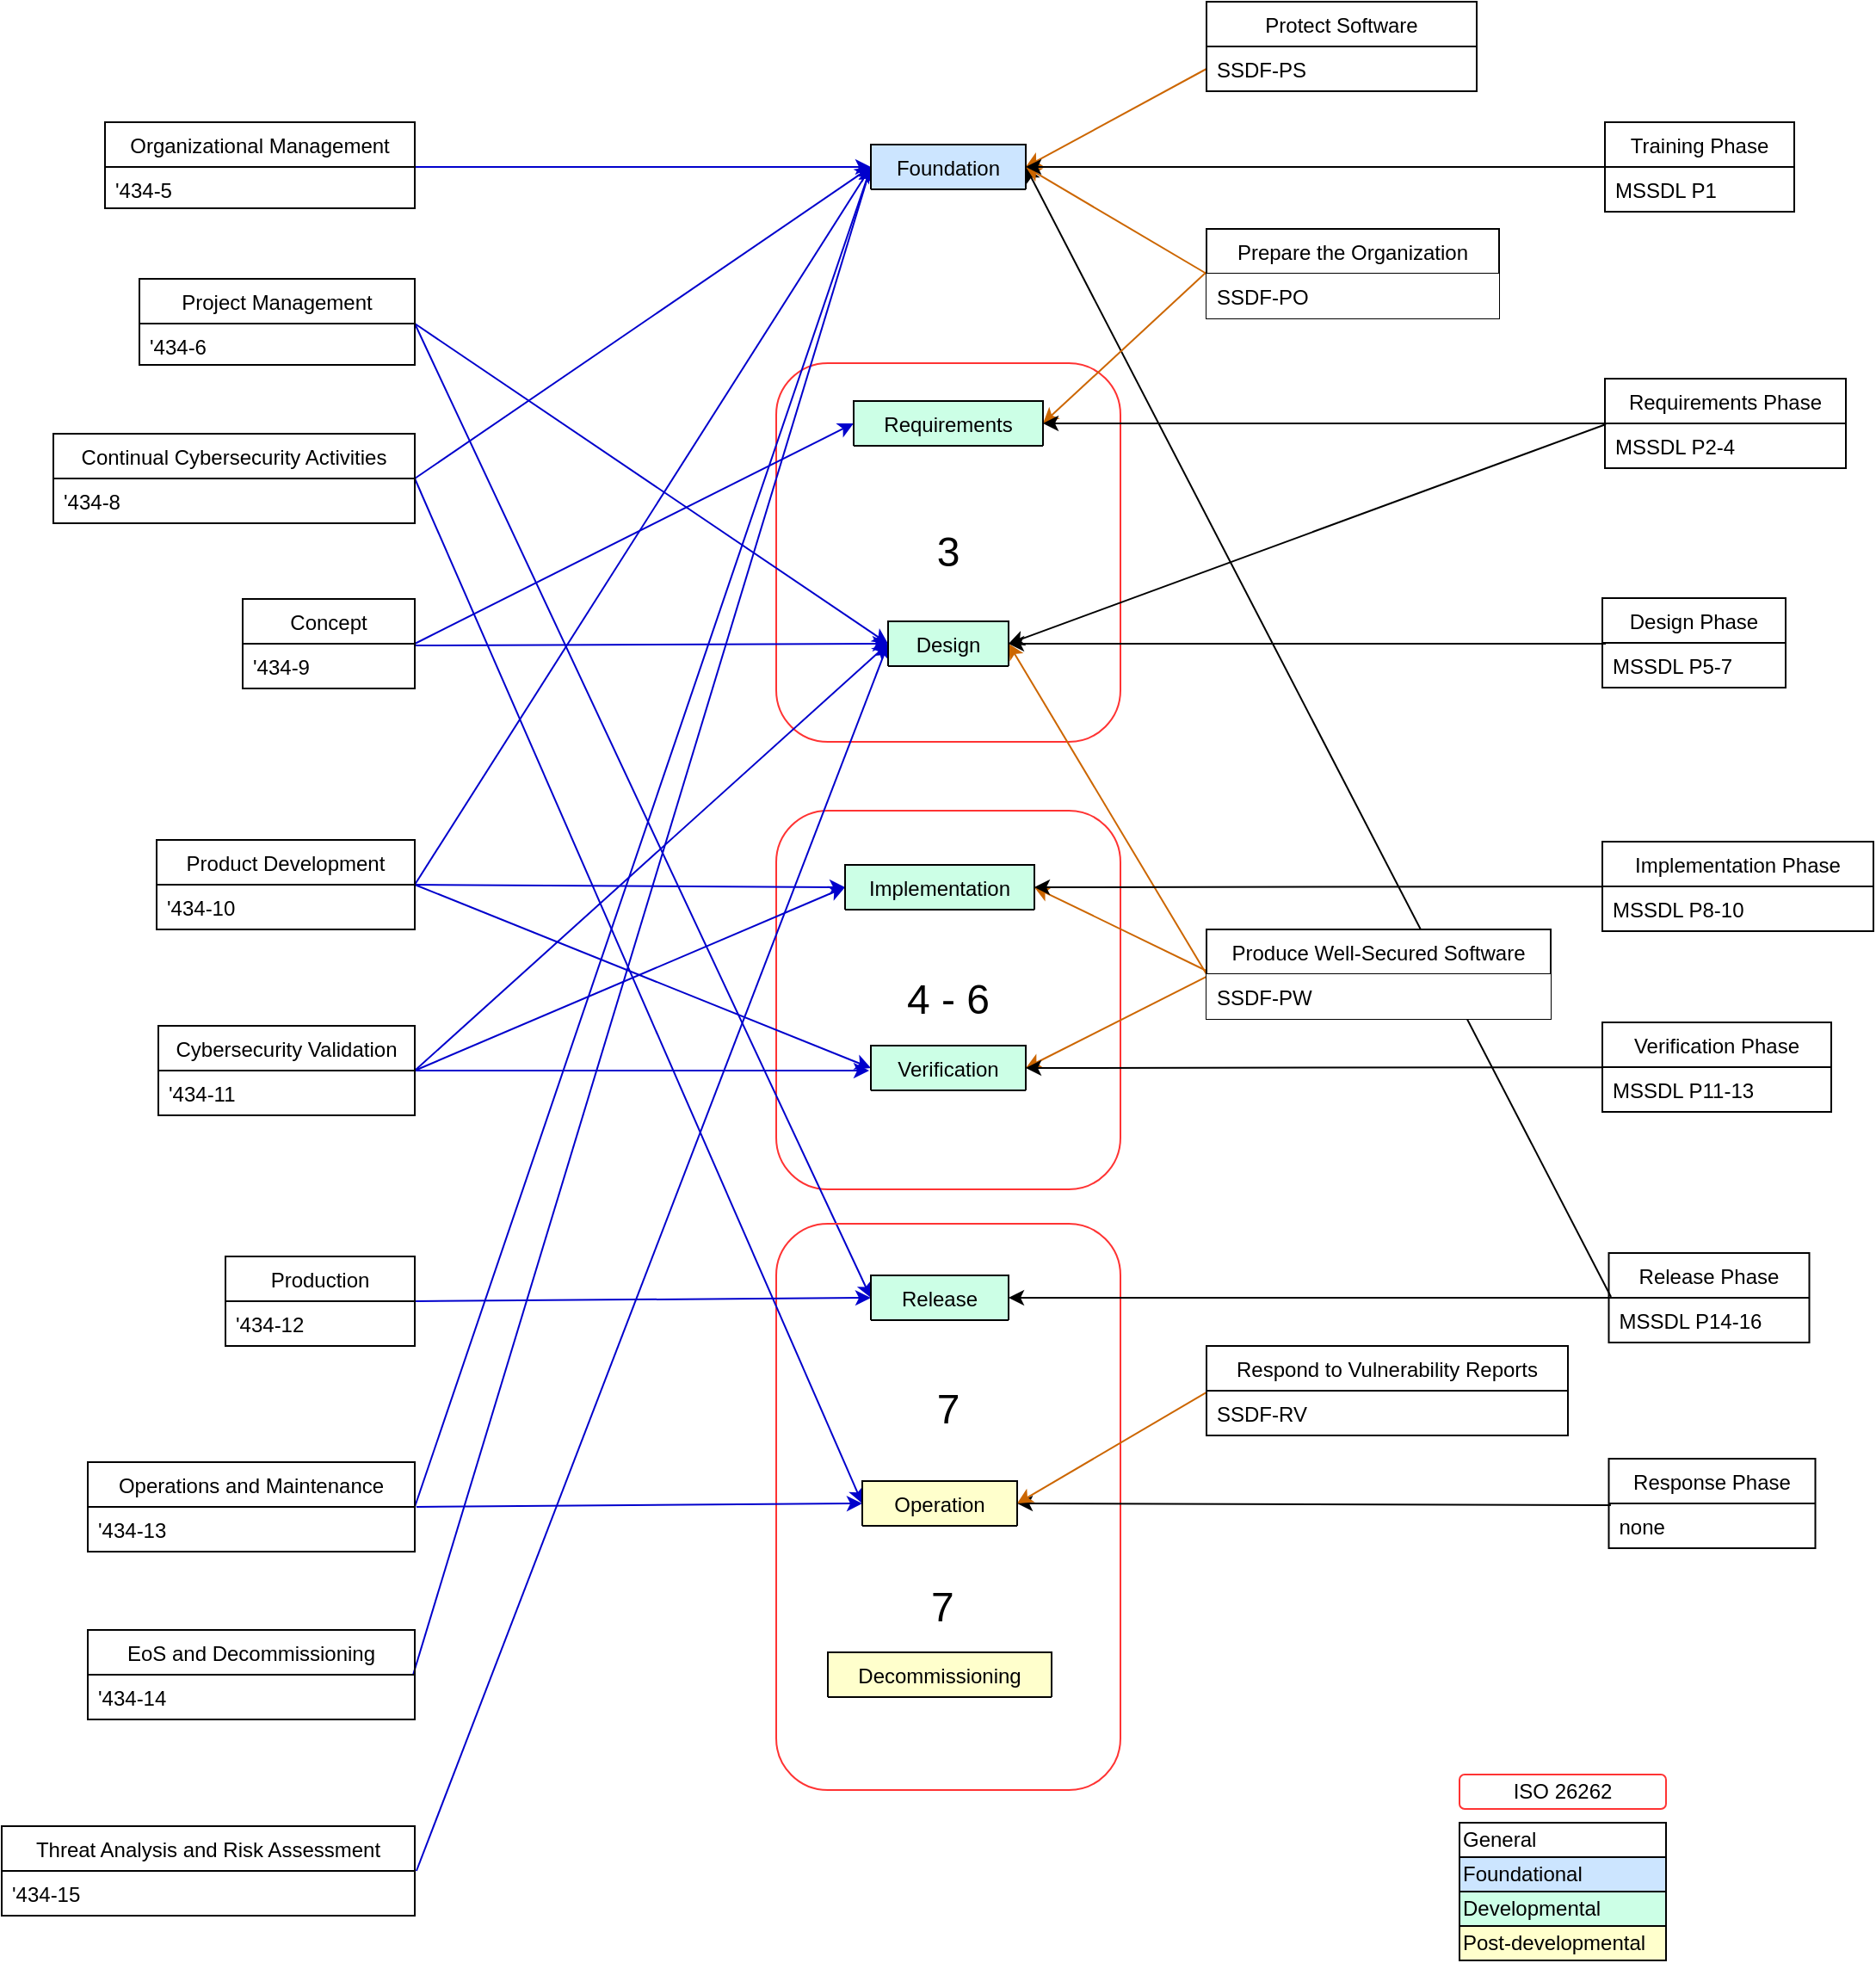 <mxfile version="21.2.8" type="device" pages="3">
  <diagram id="C2fSY1v2SiZeoUbDoYyL" name="vertical">
    <mxGraphModel dx="2138" dy="584" grid="1" gridSize="10" guides="1" tooltips="1" connect="1" arrows="1" fold="1" page="0" pageScale="1" pageWidth="1169" pageHeight="827" math="0" shadow="0">
      <root>
        <mxCell id="0" />
        <mxCell id="1" parent="0" />
        <mxCell id="kWJayBoJ60m9TDrZzvdE-2" value="&lt;font style=&quot;font-size: 24px&quot;&gt;4 - 6&lt;/font&gt;" style="rounded=1;whiteSpace=wrap;html=1;fillColor=none;strokeColor=#FF3333;" parent="1" vertex="1">
          <mxGeometry x="490" y="1400" width="200" height="220" as="geometry" />
        </mxCell>
        <mxCell id="kWJayBoJ60m9TDrZzvdE-3" value="&lt;font style=&quot;font-size: 24px&quot;&gt;3&lt;/font&gt;" style="rounded=1;whiteSpace=wrap;html=1;fillColor=none;strokeColor=#FF3333;" parent="1" vertex="1">
          <mxGeometry x="490" y="1140" width="200" height="220" as="geometry" />
        </mxCell>
        <mxCell id="kWJayBoJ60m9TDrZzvdE-4" style="edgeStyle=none;rounded=0;orthogonalLoop=1;jettySize=auto;html=1;entryX=1;entryY=0.5;entryDx=0;entryDy=0;exitX=0.011;exitY=-0.019;exitDx=0;exitDy=0;exitPerimeter=0;" parent="1" source="kWJayBoJ60m9TDrZzvdE-117" target="kWJayBoJ60m9TDrZzvdE-79" edge="1">
          <mxGeometry relative="1" as="geometry" />
        </mxCell>
        <mxCell id="kWJayBoJ60m9TDrZzvdE-5" style="edgeStyle=none;rounded=0;orthogonalLoop=1;jettySize=auto;html=1;entryX=0;entryY=0.5;entryDx=0;entryDy=0;strokeColor=#0000CC;exitX=1;exitY=0;exitDx=0;exitDy=0;exitPerimeter=0;" parent="1" source="kWJayBoJ60m9TDrZzvdE-47" target="kWJayBoJ60m9TDrZzvdE-107" edge="1">
          <mxGeometry relative="1" as="geometry">
            <mxPoint x="1575" y="946.82" as="sourcePoint" />
            <mxPoint x="2990.99" y="1296.984" as="targetPoint" />
          </mxGeometry>
        </mxCell>
        <mxCell id="kWJayBoJ60m9TDrZzvdE-6" value="&lt;font style=&quot;font-size: 24px&quot;&gt;7&lt;br&gt;&lt;br&gt;&lt;br&gt;&lt;br&gt;&amp;nbsp; &amp;nbsp; &amp;nbsp; &amp;nbsp;7&amp;nbsp; &amp;nbsp; &amp;nbsp; &amp;nbsp;&amp;nbsp;&lt;/font&gt;" style="rounded=1;whiteSpace=wrap;html=1;fillColor=none;strokeColor=#FF3333;align=center;" parent="1" vertex="1">
          <mxGeometry x="490" y="1640" width="200" height="329" as="geometry" />
        </mxCell>
        <mxCell id="kWJayBoJ60m9TDrZzvdE-7" style="edgeStyle=none;rounded=0;orthogonalLoop=1;jettySize=auto;html=1;entryX=1;entryY=0.5;entryDx=0;entryDy=0;strokeColor=#CC6600;exitX=0;exitY=0;exitDx=0;exitDy=0;exitPerimeter=0;" parent="1" source="kWJayBoJ60m9TDrZzvdE-85" target="kWJayBoJ60m9TDrZzvdE-79" edge="1">
          <mxGeometry relative="1" as="geometry">
            <mxPoint x="1378" y="1170" as="targetPoint" />
          </mxGeometry>
        </mxCell>
        <mxCell id="kWJayBoJ60m9TDrZzvdE-8" style="edgeStyle=none;rounded=0;orthogonalLoop=1;jettySize=auto;html=1;entryX=1;entryY=0.5;entryDx=0;entryDy=0;strokeColor=#CC6600;exitX=0;exitY=-0.038;exitDx=0;exitDy=0;exitPerimeter=0;" parent="1" source="kWJayBoJ60m9TDrZzvdE-85" target="kWJayBoJ60m9TDrZzvdE-66" edge="1">
          <mxGeometry relative="1" as="geometry" />
        </mxCell>
        <mxCell id="kWJayBoJ60m9TDrZzvdE-9" style="edgeStyle=none;rounded=0;orthogonalLoop=1;jettySize=auto;html=1;strokeColor=#CC6600;exitX=0;exitY=0.5;exitDx=0;exitDy=0;entryX=1;entryY=0.5;entryDx=0;entryDy=0;" parent="1" source="kWJayBoJ60m9TDrZzvdE-71" target="kWJayBoJ60m9TDrZzvdE-79" edge="1">
          <mxGeometry relative="1" as="geometry">
            <mxPoint x="780" y="1030" as="targetPoint" />
          </mxGeometry>
        </mxCell>
        <mxCell id="kWJayBoJ60m9TDrZzvdE-10" value="Foundational&amp;nbsp; &amp;nbsp; &amp;nbsp; &amp;nbsp; &amp;nbsp;&amp;nbsp;" style="text;html=1;resizable=0;autosize=1;align=left;verticalAlign=middle;points=[];fillColor=#CCE5FF;strokeColor=#000000;rounded=0;" parent="1" vertex="1">
          <mxGeometry x="887" y="2008" width="120" height="20" as="geometry" />
        </mxCell>
        <mxCell id="kWJayBoJ60m9TDrZzvdE-11" value="Developmental&amp;nbsp; &amp;nbsp; &amp;nbsp; &amp;nbsp;" style="text;html=1;resizable=0;autosize=1;align=left;verticalAlign=middle;points=[];fillColor=#CCFFE6;strokeColor=#000000;rounded=0;" parent="1" vertex="1">
          <mxGeometry x="887" y="2028" width="120" height="20" as="geometry" />
        </mxCell>
        <mxCell id="kWJayBoJ60m9TDrZzvdE-12" value="Post-developmental" style="text;html=1;resizable=0;autosize=1;align=left;verticalAlign=middle;points=[];fillColor=#FFFFCC;strokeColor=#000000;rounded=0;" parent="1" vertex="1">
          <mxGeometry x="887" y="2048" width="120" height="20" as="geometry" />
        </mxCell>
        <mxCell id="kWJayBoJ60m9TDrZzvdE-13" value="General&amp;nbsp; &amp;nbsp; &amp;nbsp; &amp;nbsp; &amp;nbsp; &amp;nbsp; &amp;nbsp; &amp;nbsp; &amp;nbsp;&amp;nbsp;" style="text;html=1;resizable=0;autosize=1;align=left;verticalAlign=middle;points=[];rounded=0;strokeColor=#000000;" parent="1" vertex="1">
          <mxGeometry x="887" y="1988" width="120" height="20" as="geometry" />
        </mxCell>
        <mxCell id="kWJayBoJ60m9TDrZzvdE-14" style="edgeStyle=none;rounded=0;orthogonalLoop=1;jettySize=auto;html=1;strokeColor=#CC6600;entryX=1;entryY=0.5;entryDx=0;entryDy=0;exitX=0;exitY=0.5;exitDx=0;exitDy=0;" parent="1" source="kWJayBoJ60m9TDrZzvdE-57" target="kWJayBoJ60m9TDrZzvdE-68" edge="1">
          <mxGeometry relative="1" as="geometry">
            <mxPoint x="1890" y="1186" as="targetPoint" />
          </mxGeometry>
        </mxCell>
        <mxCell id="kWJayBoJ60m9TDrZzvdE-15" style="edgeStyle=none;rounded=0;orthogonalLoop=1;jettySize=auto;html=1;entryX=1;entryY=0.5;entryDx=0;entryDy=0;strokeColor=#CC6600;exitX=0.01;exitY=-0.038;exitDx=0;exitDy=0;exitPerimeter=0;" parent="1" source="kWJayBoJ60m9TDrZzvdE-58" target="kWJayBoJ60m9TDrZzvdE-55" edge="1">
          <mxGeometry relative="1" as="geometry" />
        </mxCell>
        <mxCell id="kWJayBoJ60m9TDrZzvdE-16" style="edgeStyle=none;rounded=0;orthogonalLoop=1;jettySize=auto;html=1;entryX=1;entryY=0.5;entryDx=0;entryDy=0;strokeColor=#CC6600;exitX=0.005;exitY=0.038;exitDx=0;exitDy=0;exitPerimeter=0;" parent="1" source="kWJayBoJ60m9TDrZzvdE-58" target="kWJayBoJ60m9TDrZzvdE-93" edge="1">
          <mxGeometry relative="1" as="geometry" />
        </mxCell>
        <mxCell id="kWJayBoJ60m9TDrZzvdE-17" style="edgeStyle=none;rounded=0;orthogonalLoop=1;jettySize=auto;html=1;entryX=1;entryY=0.5;entryDx=0;entryDy=0;" parent="1" source="kWJayBoJ60m9TDrZzvdE-81" target="kWJayBoJ60m9TDrZzvdE-79" edge="1">
          <mxGeometry relative="1" as="geometry" />
        </mxCell>
        <mxCell id="kWJayBoJ60m9TDrZzvdE-18" style="edgeStyle=none;rounded=0;orthogonalLoop=1;jettySize=auto;html=1;entryX=1;entryY=0.5;entryDx=0;entryDy=0;exitX=0.019;exitY=0.019;exitDx=0;exitDy=0;exitPerimeter=0;" parent="1" source="kWJayBoJ60m9TDrZzvdE-74" target="kWJayBoJ60m9TDrZzvdE-68" edge="1">
          <mxGeometry relative="1" as="geometry">
            <mxPoint x="2230" y="1210" as="targetPoint" />
          </mxGeometry>
        </mxCell>
        <mxCell id="kWJayBoJ60m9TDrZzvdE-19" style="edgeStyle=none;rounded=0;orthogonalLoop=1;jettySize=auto;html=1;entryX=1;entryY=0.5;entryDx=0;entryDy=0;" parent="1" source="kWJayBoJ60m9TDrZzvdE-60" target="kWJayBoJ60m9TDrZzvdE-55" edge="1">
          <mxGeometry relative="1" as="geometry" />
        </mxCell>
        <mxCell id="kWJayBoJ60m9TDrZzvdE-20" style="edgeStyle=none;rounded=0;orthogonalLoop=1;jettySize=auto;html=1;entryX=1;entryY=0.5;entryDx=0;entryDy=0;" parent="1" source="kWJayBoJ60m9TDrZzvdE-95" target="kWJayBoJ60m9TDrZzvdE-93" edge="1">
          <mxGeometry relative="1" as="geometry" />
        </mxCell>
        <mxCell id="kWJayBoJ60m9TDrZzvdE-21" style="edgeStyle=none;rounded=0;orthogonalLoop=1;jettySize=auto;html=1;entryX=1;entryY=0.5;entryDx=0;entryDy=0;" parent="1" source="kWJayBoJ60m9TDrZzvdE-116" target="kWJayBoJ60m9TDrZzvdE-107" edge="1">
          <mxGeometry relative="1" as="geometry" />
        </mxCell>
        <mxCell id="kWJayBoJ60m9TDrZzvdE-22" style="edgeStyle=none;rounded=0;orthogonalLoop=1;jettySize=auto;html=1;entryX=1;entryY=0.5;entryDx=0;entryDy=0;exitX=0.01;exitY=0.038;exitDx=0;exitDy=0;exitPerimeter=0;" parent="1" source="0PJl06LNYAqkFBzq1kRk-1" target="kWJayBoJ60m9TDrZzvdE-109" edge="1">
          <mxGeometry relative="1" as="geometry" />
        </mxCell>
        <mxCell id="kWJayBoJ60m9TDrZzvdE-23" style="edgeStyle=none;rounded=0;orthogonalLoop=1;jettySize=auto;html=1;entryX=1;entryY=0.5;entryDx=0;entryDy=0;" parent="1" source="kWJayBoJ60m9TDrZzvdE-76" target="kWJayBoJ60m9TDrZzvdE-66" edge="1">
          <mxGeometry relative="1" as="geometry" />
        </mxCell>
        <mxCell id="kWJayBoJ60m9TDrZzvdE-24" style="edgeStyle=none;rounded=0;orthogonalLoop=1;jettySize=auto;html=1;entryX=1;entryY=0.5;entryDx=0;entryDy=0;exitX=0.004;exitY=0.019;exitDx=0;exitDy=0;exitPerimeter=0;" parent="1" source="kWJayBoJ60m9TDrZzvdE-77" target="kWJayBoJ60m9TDrZzvdE-68" edge="1">
          <mxGeometry relative="1" as="geometry" />
        </mxCell>
        <mxCell id="kWJayBoJ60m9TDrZzvdE-25" style="edgeStyle=none;rounded=0;orthogonalLoop=1;jettySize=auto;html=1;entryX=1;entryY=0.5;entryDx=0;entryDy=0;strokeColor=#CC6600;exitX=0;exitY=0.038;exitDx=0;exitDy=0;exitPerimeter=0;" parent="1" source="kWJayBoJ60m9TDrZzvdE-114" target="kWJayBoJ60m9TDrZzvdE-109" edge="1">
          <mxGeometry relative="1" as="geometry" />
        </mxCell>
        <mxCell id="kWJayBoJ60m9TDrZzvdE-26" style="edgeStyle=none;rounded=0;orthogonalLoop=1;jettySize=auto;html=1;entryX=0;entryY=0.5;entryDx=0;entryDy=0;strokeColor=#0000CC;exitX=1;exitY=0;exitDx=0;exitDy=0;exitPerimeter=0;" parent="1" source="kWJayBoJ60m9TDrZzvdE-99" target="kWJayBoJ60m9TDrZzvdE-79" edge="1">
          <mxGeometry relative="1" as="geometry" />
        </mxCell>
        <mxCell id="kWJayBoJ60m9TDrZzvdE-27" style="edgeStyle=none;rounded=0;orthogonalLoop=1;jettySize=auto;html=1;strokeColor=#0000CC;entryX=0;entryY=0.5;entryDx=0;entryDy=0;exitX=0.995;exitY=0;exitDx=0;exitDy=0;exitPerimeter=0;" parent="1" source="kWJayBoJ60m9TDrZzvdE-102" target="kWJayBoJ60m9TDrZzvdE-79" edge="1">
          <mxGeometry relative="1" as="geometry">
            <mxPoint x="2030" y="1130" as="targetPoint" />
          </mxGeometry>
        </mxCell>
        <mxCell id="kWJayBoJ60m9TDrZzvdE-28" style="edgeStyle=none;rounded=0;orthogonalLoop=1;jettySize=auto;html=1;entryX=0;entryY=0.5;entryDx=0;entryDy=0;strokeColor=#0000CC;exitX=1;exitY=0;exitDx=0;exitDy=0;exitPerimeter=0;" parent="1" source="kWJayBoJ60m9TDrZzvdE-44" target="kWJayBoJ60m9TDrZzvdE-79" edge="1">
          <mxGeometry relative="1" as="geometry">
            <mxPoint x="1380" y="1200" as="targetPoint" />
          </mxGeometry>
        </mxCell>
        <mxCell id="kWJayBoJ60m9TDrZzvdE-29" style="edgeStyle=none;rounded=0;orthogonalLoop=1;jettySize=auto;html=1;entryX=0;entryY=0.5;entryDx=0;entryDy=0;strokeColor=#0000CC;exitX=1;exitY=0;exitDx=0;exitDy=0;exitPerimeter=0;" parent="1" source="kWJayBoJ60m9TDrZzvdE-44" target="kWJayBoJ60m9TDrZzvdE-109" edge="1">
          <mxGeometry relative="1" as="geometry">
            <mxPoint x="1560" y="970" as="sourcePoint" />
          </mxGeometry>
        </mxCell>
        <mxCell id="kWJayBoJ60m9TDrZzvdE-30" style="edgeStyle=none;rounded=0;orthogonalLoop=1;jettySize=auto;html=1;entryX=0;entryY=0.5;entryDx=0;entryDy=0;strokeColor=#0000CC;exitX=1;exitY=0;exitDx=0;exitDy=0;exitPerimeter=0;" parent="1" source="kWJayBoJ60m9TDrZzvdE-88" target="kWJayBoJ60m9TDrZzvdE-66" edge="1">
          <mxGeometry relative="1" as="geometry" />
        </mxCell>
        <mxCell id="kWJayBoJ60m9TDrZzvdE-31" style="edgeStyle=none;rounded=0;orthogonalLoop=1;jettySize=auto;html=1;entryX=0;entryY=0.5;entryDx=0;entryDy=0;strokeColor=#0000CC;exitX=1;exitY=0.038;exitDx=0;exitDy=0;exitPerimeter=0;" parent="1" source="kWJayBoJ60m9TDrZzvdE-88" target="kWJayBoJ60m9TDrZzvdE-68" edge="1">
          <mxGeometry relative="1" as="geometry" />
        </mxCell>
        <mxCell id="kWJayBoJ60m9TDrZzvdE-32" style="edgeStyle=none;rounded=0;orthogonalLoop=1;jettySize=auto;html=1;entryX=0;entryY=0.5;entryDx=0;entryDy=0;strokeColor=#0000CC;exitX=1.004;exitY=0;exitDx=0;exitDy=0;exitPerimeter=0;" parent="1" source="kWJayBoJ60m9TDrZzvdE-64" target="kWJayBoJ60m9TDrZzvdE-68" edge="1">
          <mxGeometry relative="1" as="geometry" />
        </mxCell>
        <mxCell id="kWJayBoJ60m9TDrZzvdE-33" style="edgeStyle=none;rounded=0;orthogonalLoop=1;jettySize=auto;html=1;entryX=0;entryY=0.5;entryDx=0;entryDy=0;strokeColor=#0000CC;exitX=1;exitY=0;exitDx=0;exitDy=0;exitPerimeter=0;" parent="1" source="kWJayBoJ60m9TDrZzvdE-53" target="kWJayBoJ60m9TDrZzvdE-55" edge="1">
          <mxGeometry relative="1" as="geometry" />
        </mxCell>
        <mxCell id="kWJayBoJ60m9TDrZzvdE-34" style="edgeStyle=none;rounded=0;orthogonalLoop=1;jettySize=auto;html=1;strokeColor=#0000CC;exitX=1;exitY=0;exitDx=0;exitDy=0;entryX=0;entryY=0.5;entryDx=0;entryDy=0;exitPerimeter=0;" parent="1" source="kWJayBoJ60m9TDrZzvdE-53" target="kWJayBoJ60m9TDrZzvdE-93" edge="1">
          <mxGeometry relative="1" as="geometry" />
        </mxCell>
        <mxCell id="kWJayBoJ60m9TDrZzvdE-35" style="edgeStyle=none;rounded=0;orthogonalLoop=1;jettySize=auto;html=1;entryX=0;entryY=0.5;entryDx=0;entryDy=0;strokeColor=#0000CC;exitX=1;exitY=0;exitDx=0;exitDy=0;exitPerimeter=0;" parent="1" source="kWJayBoJ60m9TDrZzvdE-53" target="kWJayBoJ60m9TDrZzvdE-79" edge="1">
          <mxGeometry relative="1" as="geometry" />
        </mxCell>
        <mxCell id="kWJayBoJ60m9TDrZzvdE-36" style="edgeStyle=none;rounded=0;orthogonalLoop=1;jettySize=auto;html=1;strokeColor=#0000CC;exitX=1;exitY=0;exitDx=0;exitDy=0;exitPerimeter=0;" parent="1" source="kWJayBoJ60m9TDrZzvdE-91" edge="1">
          <mxGeometry relative="1" as="geometry">
            <mxPoint x="544" y="1551" as="targetPoint" />
          </mxGeometry>
        </mxCell>
        <mxCell id="kWJayBoJ60m9TDrZzvdE-37" style="edgeStyle=none;rounded=0;orthogonalLoop=1;jettySize=auto;html=1;entryX=0;entryY=0.5;entryDx=0;entryDy=0;strokeColor=#0000CC;exitX=1;exitY=0;exitDx=0;exitDy=0;exitPerimeter=0;" parent="1" source="kWJayBoJ60m9TDrZzvdE-91" target="kWJayBoJ60m9TDrZzvdE-68" edge="1">
          <mxGeometry relative="1" as="geometry" />
        </mxCell>
        <mxCell id="kWJayBoJ60m9TDrZzvdE-38" style="edgeStyle=none;rounded=0;orthogonalLoop=1;jettySize=auto;html=1;entryX=0;entryY=0.5;entryDx=0;entryDy=0;strokeColor=#0000CC;exitX=1;exitY=0;exitDx=0;exitDy=0;exitPerimeter=0;" parent="1" source="kWJayBoJ60m9TDrZzvdE-105" target="kWJayBoJ60m9TDrZzvdE-107" edge="1">
          <mxGeometry relative="1" as="geometry" />
        </mxCell>
        <mxCell id="kWJayBoJ60m9TDrZzvdE-39" style="edgeStyle=none;rounded=0;orthogonalLoop=1;jettySize=auto;html=1;entryX=0;entryY=0.5;entryDx=0;entryDy=0;strokeColor=#0000CC;exitX=1.005;exitY=0;exitDx=0;exitDy=0;exitPerimeter=0;" parent="1" source="kWJayBoJ60m9TDrZzvdE-99" target="kWJayBoJ60m9TDrZzvdE-109" edge="1">
          <mxGeometry relative="1" as="geometry">
            <mxPoint x="3089.61" y="827" as="sourcePoint" />
            <mxPoint x="3089.61" y="1169.0" as="targetPoint" />
          </mxGeometry>
        </mxCell>
        <mxCell id="kWJayBoJ60m9TDrZzvdE-40" value="&lt;font style=&quot;font-size: 12px&quot;&gt;ISO 26262&lt;/font&gt;" style="rounded=1;whiteSpace=wrap;html=1;fillColor=none;strokeColor=#FF3333;" parent="1" vertex="1">
          <mxGeometry x="887" y="1960" width="120" height="20" as="geometry" />
        </mxCell>
        <mxCell id="kWJayBoJ60m9TDrZzvdE-41" style="edgeStyle=none;rounded=0;orthogonalLoop=1;jettySize=auto;html=1;strokeColor=#0000CC;exitX=1;exitY=0;exitDx=0;exitDy=0;entryX=0;entryY=0.5;entryDx=0;entryDy=0;exitPerimeter=0;" parent="1" source="kWJayBoJ60m9TDrZzvdE-47" target="kWJayBoJ60m9TDrZzvdE-68" edge="1">
          <mxGeometry relative="1" as="geometry">
            <mxPoint x="1780" y="1240" as="targetPoint" />
            <mxPoint x="1507.913" y="958" as="sourcePoint" />
          </mxGeometry>
        </mxCell>
        <mxCell id="kWJayBoJ60m9TDrZzvdE-42" style="edgeStyle=none;rounded=0;orthogonalLoop=1;jettySize=auto;html=1;strokeColor=#0000CC;exitX=1;exitY=0;exitDx=0;exitDy=0;entryX=0;entryY=0.5;entryDx=0;entryDy=0;exitPerimeter=0;" parent="1" source="kWJayBoJ60m9TDrZzvdE-50" target="kWJayBoJ60m9TDrZzvdE-79" edge="1">
          <mxGeometry relative="1" as="geometry">
            <mxPoint x="1626.0" y="1184" as="targetPoint" />
            <mxPoint x="1160" y="970.0" as="sourcePoint" />
          </mxGeometry>
        </mxCell>
        <mxCell id="kWJayBoJ60m9TDrZzvdE-122" style="edgeStyle=none;rounded=0;orthogonalLoop=1;jettySize=auto;html=1;entryX=0;entryY=0.5;entryDx=0;entryDy=0;strokeColor=#0000CC;exitX=1;exitY=0;exitDx=0;exitDy=0;exitPerimeter=0;" parent="1" source="kWJayBoJ60m9TDrZzvdE-91" target="kWJayBoJ60m9TDrZzvdE-55" edge="1">
          <mxGeometry relative="1" as="geometry">
            <mxPoint x="2464.5" y="908" as="sourcePoint" />
            <mxPoint x="1811.0" y="1120" as="targetPoint" />
          </mxGeometry>
        </mxCell>
        <mxCell id="kWJayBoJ60m9TDrZzvdE-66" value="Requirements" style="swimlane;fontStyle=0;childLayout=stackLayout;horizontal=1;startSize=26;fillColor=#CCFFE6;horizontalStack=0;resizeParent=1;resizeParentMax=0;resizeLast=0;collapsible=1;marginBottom=0;" parent="1" vertex="1" collapsed="1">
          <mxGeometry x="535" y="1162" width="110" height="26" as="geometry">
            <mxRectangle x="520" y="1160" width="140" height="52" as="alternateBounds" />
          </mxGeometry>
        </mxCell>
        <mxCell id="kWJayBoJ60m9TDrZzvdE-67" value="requirements_phase.md" style="text;strokeColor=none;fillColor=none;align=left;verticalAlign=top;spacingLeft=4;spacingRight=4;overflow=hidden;rotatable=0;points=[[0,0.5],[1,0.5]];portConstraint=eastwest;" parent="kWJayBoJ60m9TDrZzvdE-66" vertex="1">
          <mxGeometry y="26" width="110" height="26" as="geometry" />
        </mxCell>
        <mxCell id="kWJayBoJ60m9TDrZzvdE-68" value="Design" style="swimlane;fontStyle=0;childLayout=stackLayout;horizontal=1;startSize=26;fillColor=#CCFFE6;horizontalStack=0;resizeParent=1;resizeParentMax=0;resizeLast=0;collapsible=1;marginBottom=0;" parent="1" vertex="1" collapsed="1">
          <mxGeometry x="555.0" y="1290" width="70" height="26" as="geometry">
            <mxRectangle x="536.0" y="1290" width="108.0" height="52" as="alternateBounds" />
          </mxGeometry>
        </mxCell>
        <mxCell id="kWJayBoJ60m9TDrZzvdE-69" value="design_phase.md" style="text;strokeColor=none;fillColor=none;align=left;verticalAlign=top;spacingLeft=4;spacingRight=4;overflow=hidden;rotatable=0;points=[[0,0.5],[1,0.5]];portConstraint=eastwest;" parent="kWJayBoJ60m9TDrZzvdE-68" vertex="1">
          <mxGeometry y="26" width="70" height="26" as="geometry" />
        </mxCell>
        <mxCell id="kWJayBoJ60m9TDrZzvdE-79" value="Foundation" style="swimlane;fontStyle=0;childLayout=stackLayout;horizontal=1;startSize=26;fillColor=#CCE5FF;horizontalStack=0;resizeParent=1;resizeParentMax=0;resizeLast=0;collapsible=1;marginBottom=0;" parent="1" vertex="1" collapsed="1">
          <mxGeometry x="545" y="1013" width="90" height="26" as="geometry">
            <mxRectangle x="520" y="1015" width="140" height="52" as="alternateBounds" />
          </mxGeometry>
        </mxCell>
        <mxCell id="kWJayBoJ60m9TDrZzvdE-80" value="foundational_phase.md" style="text;strokeColor=none;fillColor=none;align=left;verticalAlign=top;spacingLeft=4;spacingRight=4;overflow=hidden;rotatable=0;points=[[0,0.5],[1,0.5]];portConstraint=eastwest;" parent="kWJayBoJ60m9TDrZzvdE-79" vertex="1">
          <mxGeometry y="26" width="90" height="26" as="geometry" />
        </mxCell>
        <mxCell id="kWJayBoJ60m9TDrZzvdE-46" value="Project Management" style="swimlane;fontStyle=0;childLayout=stackLayout;horizontal=1;startSize=26;fillColor=none;horizontalStack=0;resizeParent=1;resizeParentMax=0;resizeLast=0;collapsible=1;marginBottom=0;" parent="1" vertex="1">
          <mxGeometry x="120" y="1091" width="160" height="50" as="geometry">
            <mxRectangle x="742" y="320" width="130" height="26" as="alternateBounds" />
          </mxGeometry>
        </mxCell>
        <mxCell id="kWJayBoJ60m9TDrZzvdE-47" value="&#39;434-6" style="text;strokeColor=none;fillColor=none;align=left;verticalAlign=top;spacingLeft=4;spacingRight=4;overflow=hidden;rotatable=0;points=[[0,0.5],[1,0.5]];portConstraint=eastwest;" parent="kWJayBoJ60m9TDrZzvdE-46" vertex="1">
          <mxGeometry y="26" width="160" height="24" as="geometry" />
        </mxCell>
        <mxCell id="kWJayBoJ60m9TDrZzvdE-43" value="Continual Cybersecurity Activities" style="swimlane;fontStyle=0;childLayout=stackLayout;horizontal=1;startSize=26;fillColor=none;horizontalStack=0;resizeParent=1;resizeParentMax=0;resizeLast=0;collapsible=1;marginBottom=0;" parent="1" vertex="1">
          <mxGeometry x="70" y="1181" width="210" height="52" as="geometry" />
        </mxCell>
        <mxCell id="kWJayBoJ60m9TDrZzvdE-44" value="&#39;434-8" style="text;strokeColor=none;fillColor=none;align=left;verticalAlign=top;spacingLeft=4;spacingRight=4;overflow=hidden;rotatable=0;points=[[0,0.5],[1,0.5]];portConstraint=eastwest;" parent="kWJayBoJ60m9TDrZzvdE-43" vertex="1">
          <mxGeometry y="26" width="210" height="26" as="geometry" />
        </mxCell>
        <mxCell id="kWJayBoJ60m9TDrZzvdE-87" value="Concept" style="swimlane;fontStyle=0;childLayout=stackLayout;horizontal=1;startSize=26;fillColor=none;horizontalStack=0;resizeParent=1;resizeParentMax=0;resizeLast=0;collapsible=1;marginBottom=0;" parent="1" vertex="1">
          <mxGeometry x="180" y="1277" width="100" height="52" as="geometry">
            <mxRectangle x="742" y="320" width="130" height="26" as="alternateBounds" />
          </mxGeometry>
        </mxCell>
        <mxCell id="kWJayBoJ60m9TDrZzvdE-88" value="&#39;434-9" style="text;strokeColor=none;fillColor=none;align=left;verticalAlign=top;spacingLeft=4;spacingRight=4;overflow=hidden;rotatable=0;points=[[0,0.5],[1,0.5]];portConstraint=eastwest;" parent="kWJayBoJ60m9TDrZzvdE-87" vertex="1">
          <mxGeometry y="26" width="100" height="26" as="geometry" />
        </mxCell>
        <mxCell id="kWJayBoJ60m9TDrZzvdE-49" value="Organizational Management" style="swimlane;fontStyle=0;childLayout=stackLayout;horizontal=1;startSize=26;fillColor=none;horizontalStack=0;resizeParent=1;resizeParentMax=0;resizeLast=0;collapsible=1;marginBottom=0;" parent="1" vertex="1">
          <mxGeometry x="100" y="1000" width="180" height="50" as="geometry">
            <mxRectangle x="742" y="320" width="130" height="26" as="alternateBounds" />
          </mxGeometry>
        </mxCell>
        <mxCell id="kWJayBoJ60m9TDrZzvdE-50" value="&#39;434-5" style="text;strokeColor=none;fillColor=none;align=left;verticalAlign=top;spacingLeft=4;spacingRight=4;overflow=hidden;rotatable=0;points=[[0,0.5],[1,0.5]];portConstraint=eastwest;" parent="kWJayBoJ60m9TDrZzvdE-49" vertex="1">
          <mxGeometry y="26" width="180" height="24" as="geometry" />
        </mxCell>
        <mxCell id="kWJayBoJ60m9TDrZzvdE-63" value="Threat Analysis and Risk Assessment" style="swimlane;fontStyle=0;childLayout=stackLayout;horizontal=1;startSize=26;fillColor=none;horizontalStack=0;resizeParent=1;resizeParentMax=0;resizeLast=0;collapsible=1;marginBottom=0;" parent="1" vertex="1">
          <mxGeometry x="40" y="1990" width="240" height="52" as="geometry" />
        </mxCell>
        <mxCell id="kWJayBoJ60m9TDrZzvdE-64" value="&#39;434-15" style="text;strokeColor=none;fillColor=none;align=left;verticalAlign=top;spacingLeft=4;spacingRight=4;overflow=hidden;rotatable=0;points=[[0,0.5],[1,0.5]];portConstraint=eastwest;" parent="kWJayBoJ60m9TDrZzvdE-63" vertex="1">
          <mxGeometry y="26" width="240" height="26" as="geometry" />
        </mxCell>
        <mxCell id="kWJayBoJ60m9TDrZzvdE-55" value="Implementation" style="swimlane;fontStyle=0;childLayout=stackLayout;horizontal=1;startSize=26;fillColor=#CCFFE6;horizontalStack=0;resizeParent=1;resizeParentMax=0;resizeLast=0;collapsible=1;marginBottom=0;" parent="1" vertex="1" collapsed="1">
          <mxGeometry x="530" y="1431.5" width="110" height="26" as="geometry">
            <mxRectangle x="510" y="1430" width="160" height="52" as="alternateBounds" />
          </mxGeometry>
        </mxCell>
        <mxCell id="kWJayBoJ60m9TDrZzvdE-56" value="implementation_phase.md" style="text;strokeColor=none;fillColor=none;align=left;verticalAlign=top;spacingLeft=4;spacingRight=4;overflow=hidden;rotatable=0;points=[[0,0.5],[1,0.5]];portConstraint=eastwest;" parent="kWJayBoJ60m9TDrZzvdE-55" vertex="1">
          <mxGeometry y="26" width="110" height="26" as="geometry" />
        </mxCell>
        <mxCell id="kWJayBoJ60m9TDrZzvdE-93" value="Verification" style="swimlane;fontStyle=0;childLayout=stackLayout;horizontal=1;startSize=26;fillColor=#CCFFE6;horizontalStack=0;resizeParent=1;resizeParentMax=0;resizeLast=0;collapsible=1;marginBottom=0;" parent="1" vertex="1" collapsed="1">
          <mxGeometry x="545" y="1536.5" width="90" height="26" as="geometry">
            <mxRectangle x="525" y="1538" width="130" height="52" as="alternateBounds" />
          </mxGeometry>
        </mxCell>
        <mxCell id="kWJayBoJ60m9TDrZzvdE-94" value="verification_phase.md" style="text;strokeColor=none;fillColor=none;align=left;verticalAlign=top;spacingLeft=4;spacingRight=4;overflow=hidden;rotatable=0;points=[[0,0.5],[1,0.5]];portConstraint=eastwest;" parent="kWJayBoJ60m9TDrZzvdE-93" vertex="1">
          <mxGeometry y="26" width="90" height="26" as="geometry" />
        </mxCell>
        <mxCell id="kWJayBoJ60m9TDrZzvdE-107" value="Release" style="swimlane;fontStyle=0;childLayout=stackLayout;horizontal=1;startSize=26;fillColor=#CCFFE6;horizontalStack=0;resizeParent=1;resizeParentMax=0;resizeLast=0;collapsible=1;marginBottom=0;" parent="1" vertex="1" collapsed="1">
          <mxGeometry x="545" y="1670" width="80" height="26" as="geometry">
            <mxRectangle x="530" y="1659" width="110" height="52" as="alternateBounds" />
          </mxGeometry>
        </mxCell>
        <mxCell id="kWJayBoJ60m9TDrZzvdE-108" value="release_phase.md" style="text;strokeColor=none;fillColor=none;align=left;verticalAlign=top;spacingLeft=4;spacingRight=4;overflow=hidden;rotatable=0;points=[[0,0.5],[1,0.5]];portConstraint=eastwest;" parent="kWJayBoJ60m9TDrZzvdE-107" vertex="1">
          <mxGeometry y="26" width="80" height="26" as="geometry" />
        </mxCell>
        <mxCell id="kWJayBoJ60m9TDrZzvdE-109" value="Operation" style="swimlane;fontStyle=0;childLayout=stackLayout;horizontal=1;startSize=26;fillColor=#FFFFCC;horizontalStack=0;resizeParent=1;resizeParentMax=0;resizeLast=0;collapsible=1;marginBottom=0;" parent="1" vertex="1" collapsed="1">
          <mxGeometry x="540" y="1789.5" width="90" height="26" as="geometry">
            <mxRectangle x="530" y="1777" width="120" height="52" as="alternateBounds" />
          </mxGeometry>
        </mxCell>
        <mxCell id="kWJayBoJ60m9TDrZzvdE-110" value="operation_phase.md" style="text;strokeColor=none;fillColor=none;align=left;verticalAlign=top;spacingLeft=4;spacingRight=4;overflow=hidden;rotatable=0;points=[[0,0.5],[1,0.5]];portConstraint=eastwest;" parent="kWJayBoJ60m9TDrZzvdE-109" vertex="1">
          <mxGeometry y="26" width="90" height="26" as="geometry" />
        </mxCell>
        <mxCell id="kWJayBoJ60m9TDrZzvdE-111" value="Decommissioning" style="swimlane;fontStyle=0;childLayout=stackLayout;horizontal=1;startSize=26;fillColor=#FFFFCC;horizontalStack=0;resizeParent=1;resizeParentMax=0;resizeLast=0;collapsible=1;marginBottom=0;" parent="1" vertex="1" collapsed="1">
          <mxGeometry x="520" y="1889" width="130" height="26" as="geometry">
            <mxRectangle x="505" y="1889" width="170" height="52" as="alternateBounds" />
          </mxGeometry>
        </mxCell>
        <mxCell id="kWJayBoJ60m9TDrZzvdE-112" value="decommissioning_phase.md" style="text;strokeColor=none;fillColor=none;align=left;verticalAlign=top;spacingLeft=4;spacingRight=4;overflow=hidden;rotatable=0;points=[[0,0.5],[1,0.5]];portConstraint=eastwest;" parent="kWJayBoJ60m9TDrZzvdE-111" vertex="1">
          <mxGeometry y="26" width="130" height="26" as="geometry" />
        </mxCell>
        <mxCell id="kWJayBoJ60m9TDrZzvdE-52" value="Product Development" style="swimlane;fontStyle=0;childLayout=stackLayout;horizontal=1;startSize=26;fillColor=none;horizontalStack=0;resizeParent=1;resizeParentMax=0;resizeLast=0;collapsible=1;marginBottom=0;" parent="1" vertex="1">
          <mxGeometry x="130" y="1417" width="150" height="52" as="geometry" />
        </mxCell>
        <mxCell id="kWJayBoJ60m9TDrZzvdE-53" value="&#39;434-10" style="text;strokeColor=none;fillColor=none;align=left;verticalAlign=top;spacingLeft=4;spacingRight=4;overflow=hidden;rotatable=0;points=[[0,0.5],[1,0.5]];portConstraint=eastwest;" parent="kWJayBoJ60m9TDrZzvdE-52" vertex="1">
          <mxGeometry y="26" width="150" height="26" as="geometry" />
        </mxCell>
        <mxCell id="kWJayBoJ60m9TDrZzvdE-90" value="Cybersecurity Validation" style="swimlane;fontStyle=0;childLayout=stackLayout;horizontal=1;startSize=26;fillColor=none;horizontalStack=0;resizeParent=1;resizeParentMax=0;resizeLast=0;collapsible=1;marginBottom=0;" parent="1" vertex="1">
          <mxGeometry x="131" y="1525" width="149" height="52" as="geometry">
            <mxRectangle x="742" y="320" width="130" height="26" as="alternateBounds" />
          </mxGeometry>
        </mxCell>
        <mxCell id="kWJayBoJ60m9TDrZzvdE-91" value="&#39;434-11" style="text;strokeColor=none;fillColor=none;align=left;verticalAlign=top;spacingLeft=4;spacingRight=4;overflow=hidden;rotatable=0;points=[[0,0.5],[1,0.5]];portConstraint=eastwest;" parent="kWJayBoJ60m9TDrZzvdE-90" vertex="1">
          <mxGeometry y="26" width="149" height="26" as="geometry" />
        </mxCell>
        <mxCell id="kWJayBoJ60m9TDrZzvdE-104" value="Production" style="swimlane;fontStyle=0;childLayout=stackLayout;horizontal=1;startSize=26;fillColor=none;horizontalStack=0;resizeParent=1;resizeParentMax=0;resizeLast=0;collapsible=1;marginBottom=0;" parent="1" vertex="1">
          <mxGeometry x="170" y="1659" width="110" height="52" as="geometry" />
        </mxCell>
        <mxCell id="kWJayBoJ60m9TDrZzvdE-105" value="&#39;434-12" style="text;strokeColor=none;fillColor=none;align=left;verticalAlign=top;spacingLeft=4;spacingRight=4;overflow=hidden;rotatable=0;points=[[0,0.5],[1,0.5]];portConstraint=eastwest;" parent="kWJayBoJ60m9TDrZzvdE-104" vertex="1">
          <mxGeometry y="26" width="110" height="26" as="geometry" />
        </mxCell>
        <mxCell id="kWJayBoJ60m9TDrZzvdE-98" value="Operations and Maintenance" style="swimlane;fontStyle=0;childLayout=stackLayout;horizontal=1;startSize=26;fillColor=none;horizontalStack=0;resizeParent=1;resizeParentMax=0;resizeLast=0;collapsible=1;marginBottom=0;" parent="1" vertex="1">
          <mxGeometry x="90" y="1778.5" width="190" height="52" as="geometry">
            <mxRectangle x="742" y="320" width="130" height="26" as="alternateBounds" />
          </mxGeometry>
        </mxCell>
        <mxCell id="kWJayBoJ60m9TDrZzvdE-99" value="&#39;434-13" style="text;strokeColor=none;fillColor=none;align=left;verticalAlign=top;spacingLeft=4;spacingRight=4;overflow=hidden;rotatable=0;points=[[0,0.5],[1,0.5]];portConstraint=eastwest;" parent="kWJayBoJ60m9TDrZzvdE-98" vertex="1">
          <mxGeometry y="26" width="190" height="26" as="geometry" />
        </mxCell>
        <mxCell id="kWJayBoJ60m9TDrZzvdE-101" value="EoS and Decommissioning" style="swimlane;fontStyle=0;childLayout=stackLayout;horizontal=1;startSize=26;fillColor=none;horizontalStack=0;resizeParent=1;resizeParentMax=0;resizeLast=0;collapsible=1;marginBottom=0;" parent="1" vertex="1">
          <mxGeometry x="90" y="1876" width="190" height="52" as="geometry">
            <mxRectangle x="742" y="320" width="130" height="26" as="alternateBounds" />
          </mxGeometry>
        </mxCell>
        <mxCell id="kWJayBoJ60m9TDrZzvdE-102" value="&#39;434-14" style="text;strokeColor=none;fillColor=none;align=left;verticalAlign=top;spacingLeft=4;spacingRight=4;overflow=hidden;rotatable=0;points=[[0,0.5],[1,0.5]];portConstraint=eastwest;" parent="kWJayBoJ60m9TDrZzvdE-101" vertex="1">
          <mxGeometry y="26" width="190" height="26" as="geometry" />
        </mxCell>
        <mxCell id="kWJayBoJ60m9TDrZzvdE-70" value="Protect Software" style="swimlane;fontStyle=0;childLayout=stackLayout;horizontal=1;startSize=26;fillColor=none;horizontalStack=0;resizeParent=1;resizeParentMax=0;resizeLast=0;collapsible=1;marginBottom=0;" parent="1" vertex="1">
          <mxGeometry x="740" y="930" width="157" height="52" as="geometry">
            <mxRectangle x="742" y="320" width="130" height="26" as="alternateBounds" />
          </mxGeometry>
        </mxCell>
        <mxCell id="kWJayBoJ60m9TDrZzvdE-71" value="SSDF-PS" style="text;strokeColor=none;fillColor=none;align=left;verticalAlign=top;spacingLeft=4;spacingRight=4;overflow=hidden;rotatable=0;points=[[0,0.5],[1,0.5]];portConstraint=eastwest;" parent="kWJayBoJ60m9TDrZzvdE-70" vertex="1">
          <mxGeometry y="26" width="157" height="26" as="geometry" />
        </mxCell>
        <mxCell id="kWJayBoJ60m9TDrZzvdE-84" value="Prepare the Organization" style="swimlane;fontStyle=0;childLayout=stackLayout;horizontal=1;startSize=26;fillColor=#FFFFFF;horizontalStack=0;resizeParent=1;resizeParentMax=0;resizeLast=0;collapsible=1;marginBottom=0;" parent="1" vertex="1">
          <mxGeometry x="740" y="1062" width="170" height="52" as="geometry" />
        </mxCell>
        <mxCell id="kWJayBoJ60m9TDrZzvdE-85" value="SSDF-PO" style="text;strokeColor=none;fillColor=#FFFFFF;align=left;verticalAlign=top;spacingLeft=4;spacingRight=4;overflow=hidden;rotatable=0;points=[[0,0.5],[1,0.5]];portConstraint=eastwest;" parent="kWJayBoJ60m9TDrZzvdE-84" vertex="1">
          <mxGeometry y="26" width="170" height="26" as="geometry" />
        </mxCell>
        <mxCell id="kWJayBoJ60m9TDrZzvdE-57" value="Produce Well-Secured Software" style="swimlane;fontStyle=0;childLayout=stackLayout;horizontal=1;startSize=26;horizontalStack=0;resizeParent=1;resizeParentMax=0;resizeLast=0;collapsible=1;marginBottom=0;" parent="1" vertex="1">
          <mxGeometry x="740" y="1469" width="200" height="52" as="geometry" />
        </mxCell>
        <mxCell id="kWJayBoJ60m9TDrZzvdE-58" value="SSDF-PW" style="text;align=left;verticalAlign=top;spacingLeft=4;spacingRight=4;overflow=hidden;rotatable=0;points=[[0,0.5],[1,0.5]];portConstraint=eastwest;fillColor=#ffffff;" parent="kWJayBoJ60m9TDrZzvdE-57" vertex="1">
          <mxGeometry y="26" width="200" height="26" as="geometry" />
        </mxCell>
        <mxCell id="kWJayBoJ60m9TDrZzvdE-113" value="Respond to Vulnerability Reports" style="swimlane;fontStyle=0;childLayout=stackLayout;horizontal=1;startSize=26;fillColor=none;horizontalStack=0;resizeParent=1;resizeParentMax=0;resizeLast=0;collapsible=1;marginBottom=0;" parent="1" vertex="1">
          <mxGeometry x="740" y="1711" width="210" height="52" as="geometry">
            <mxRectangle x="742" y="320" width="130" height="26" as="alternateBounds" />
          </mxGeometry>
        </mxCell>
        <mxCell id="kWJayBoJ60m9TDrZzvdE-114" value="SSDF-RV" style="text;strokeColor=none;fillColor=none;align=left;verticalAlign=top;spacingLeft=4;spacingRight=4;overflow=hidden;rotatable=0;points=[[0,0.5],[1,0.5]];portConstraint=eastwest;" parent="kWJayBoJ60m9TDrZzvdE-113" vertex="1">
          <mxGeometry y="26" width="210" height="26" as="geometry" />
        </mxCell>
        <mxCell id="kWJayBoJ60m9TDrZzvdE-81" value="Training Phase" style="swimlane;fontStyle=0;childLayout=stackLayout;horizontal=1;startSize=26;fillColor=none;horizontalStack=0;resizeParent=1;resizeParentMax=0;resizeLast=0;collapsible=1;marginBottom=0;" parent="1" vertex="1">
          <mxGeometry x="971.5" y="1000" width="110" height="52" as="geometry" />
        </mxCell>
        <mxCell id="kWJayBoJ60m9TDrZzvdE-82" value="MSSDL P1" style="text;strokeColor=none;fillColor=none;align=left;verticalAlign=top;spacingLeft=4;spacingRight=4;overflow=hidden;rotatable=0;points=[[0,0.5],[1,0.5]];portConstraint=eastwest;" parent="kWJayBoJ60m9TDrZzvdE-81" vertex="1">
          <mxGeometry y="26" width="110" height="26" as="geometry" />
        </mxCell>
        <mxCell id="kWJayBoJ60m9TDrZzvdE-76" value="Requirements Phase" style="swimlane;fontStyle=0;childLayout=stackLayout;horizontal=1;startSize=26;fillColor=none;horizontalStack=0;resizeParent=1;resizeParentMax=0;resizeLast=0;collapsible=1;marginBottom=0;" parent="1" vertex="1">
          <mxGeometry x="971.5" y="1149" width="140" height="52" as="geometry">
            <mxRectangle x="742" y="320" width="130" height="26" as="alternateBounds" />
          </mxGeometry>
        </mxCell>
        <mxCell id="kWJayBoJ60m9TDrZzvdE-77" value="MSSDL P2-4" style="text;strokeColor=none;fillColor=none;align=left;verticalAlign=top;spacingLeft=4;spacingRight=4;overflow=hidden;rotatable=0;points=[[0,0.5],[1,0.5]];portConstraint=eastwest;" parent="kWJayBoJ60m9TDrZzvdE-76" vertex="1">
          <mxGeometry y="26" width="140" height="26" as="geometry" />
        </mxCell>
        <mxCell id="kWJayBoJ60m9TDrZzvdE-73" value="Design Phase" style="swimlane;fontStyle=0;childLayout=stackLayout;horizontal=1;startSize=26;fillColor=none;horizontalStack=0;resizeParent=1;resizeParentMax=0;resizeLast=0;collapsible=1;marginBottom=0;" parent="1" vertex="1">
          <mxGeometry x="970" y="1276.5" width="106.5" height="52" as="geometry">
            <mxRectangle x="742" y="320" width="130" height="26" as="alternateBounds" />
          </mxGeometry>
        </mxCell>
        <mxCell id="kWJayBoJ60m9TDrZzvdE-74" value="MSSDL P5-7" style="text;strokeColor=none;fillColor=none;align=left;verticalAlign=top;spacingLeft=4;spacingRight=4;overflow=hidden;rotatable=0;points=[[0,0.5],[1,0.5]];portConstraint=eastwest;" parent="kWJayBoJ60m9TDrZzvdE-73" vertex="1">
          <mxGeometry y="26" width="106.5" height="26" as="geometry" />
        </mxCell>
        <mxCell id="kWJayBoJ60m9TDrZzvdE-60" value="Implementation Phase" style="swimlane;fontStyle=0;childLayout=stackLayout;horizontal=1;startSize=26;fillColor=none;horizontalStack=0;resizeParent=1;resizeParentMax=0;resizeLast=0;collapsible=1;marginBottom=0;" parent="1" vertex="1">
          <mxGeometry x="970" y="1418.0" width="157.5" height="52" as="geometry" />
        </mxCell>
        <mxCell id="kWJayBoJ60m9TDrZzvdE-61" value="MSSDL P8-10" style="text;strokeColor=none;fillColor=none;align=left;verticalAlign=top;spacingLeft=4;spacingRight=4;overflow=hidden;rotatable=0;points=[[0,0.5],[1,0.5]];portConstraint=eastwest;" parent="kWJayBoJ60m9TDrZzvdE-60" vertex="1">
          <mxGeometry y="26" width="157.5" height="26" as="geometry" />
        </mxCell>
        <mxCell id="kWJayBoJ60m9TDrZzvdE-95" value="Verification Phase" style="swimlane;fontStyle=0;childLayout=stackLayout;horizontal=1;startSize=26;fillColor=#FFFFFF;horizontalStack=0;resizeParent=1;resizeParentMax=0;resizeLast=0;collapsible=1;marginBottom=0;" parent="1" vertex="1">
          <mxGeometry x="970" y="1523.0" width="133.0" height="52" as="geometry" />
        </mxCell>
        <mxCell id="kWJayBoJ60m9TDrZzvdE-96" value="MSSDL P11-13" style="text;strokeColor=none;fillColor=none;align=left;verticalAlign=top;spacingLeft=4;spacingRight=4;overflow=hidden;rotatable=0;points=[[0,0.5],[1,0.5]];portConstraint=eastwest;" parent="kWJayBoJ60m9TDrZzvdE-95" vertex="1">
          <mxGeometry y="26" width="133.0" height="26" as="geometry" />
        </mxCell>
        <mxCell id="kWJayBoJ60m9TDrZzvdE-116" value="Release Phase" style="swimlane;fontStyle=0;childLayout=stackLayout;horizontal=1;startSize=26;fillColor=none;horizontalStack=0;resizeParent=1;resizeParentMax=0;resizeLast=0;collapsible=1;marginBottom=0;" parent="1" vertex="1">
          <mxGeometry x="973.75" y="1657.0" width="116.5" height="52" as="geometry">
            <mxRectangle x="742" y="320" width="130" height="26" as="alternateBounds" />
          </mxGeometry>
        </mxCell>
        <mxCell id="kWJayBoJ60m9TDrZzvdE-117" value="MSSDL P14-16" style="text;strokeColor=none;fillColor=none;align=left;verticalAlign=top;spacingLeft=4;spacingRight=4;overflow=hidden;rotatable=0;points=[[0,0.5],[1,0.5]];portConstraint=eastwest;" parent="kWJayBoJ60m9TDrZzvdE-116" vertex="1">
          <mxGeometry y="26" width="116.5" height="26" as="geometry" />
        </mxCell>
        <mxCell id="kWJayBoJ60m9TDrZzvdE-119" value="Response Phase" style="swimlane;fontStyle=0;childLayout=stackLayout;horizontal=1;startSize=26;fillColor=none;horizontalStack=0;resizeParent=1;resizeParentMax=0;resizeLast=0;collapsible=1;marginBottom=0;" parent="1" vertex="1">
          <mxGeometry x="973.75" y="1776.5" width="120" height="52" as="geometry" />
        </mxCell>
        <mxCell id="0PJl06LNYAqkFBzq1kRk-1" value="none" style="text;strokeColor=none;fillColor=none;align=left;verticalAlign=top;spacingLeft=4;spacingRight=4;overflow=hidden;rotatable=0;points=[[0,0.5],[1,0.5]];portConstraint=eastwest;" parent="kWJayBoJ60m9TDrZzvdE-119" vertex="1">
          <mxGeometry y="26" width="120" height="26" as="geometry" />
        </mxCell>
      </root>
    </mxGraphModel>
  </diagram>
  <diagram name="horizontal" id="CzXm-rB-azETbOcz7ogY">
    <mxGraphModel dx="2138" dy="1384" grid="1" gridSize="10" guides="1" tooltips="1" connect="1" arrows="1" fold="1" page="0" pageScale="1" pageWidth="1169" pageHeight="827" math="0" shadow="0">
      <root>
        <mxCell id="4ajDwLhojrHfBsYweVD0-0" />
        <mxCell id="4ajDwLhojrHfBsYweVD0-1" parent="4ajDwLhojrHfBsYweVD0-0" />
        <mxCell id="4ajDwLhojrHfBsYweVD0-2" value="&lt;font style=&quot;font-size: 24px&quot;&gt;&amp;nbsp; 4 - 6&lt;/font&gt;" style="rounded=1;whiteSpace=wrap;html=1;fillColor=none;strokeColor=#FF3333;" vertex="1" parent="4ajDwLhojrHfBsYweVD0-1">
          <mxGeometry x="849" y="340" width="340" height="70" as="geometry" />
        </mxCell>
        <mxCell id="4ajDwLhojrHfBsYweVD0-3" value="&lt;font style=&quot;font-size: 24px&quot;&gt;3&lt;/font&gt;" style="rounded=1;whiteSpace=wrap;html=1;fillColor=none;strokeColor=#FF3333;" vertex="1" parent="4ajDwLhojrHfBsYweVD0-1">
          <mxGeometry x="430" y="340" width="330" height="70" as="geometry" />
        </mxCell>
        <mxCell id="4ajDwLhojrHfBsYweVD0-4" style="edgeStyle=none;rounded=0;orthogonalLoop=1;jettySize=auto;html=1;entryX=0.5;entryY=1;entryDx=0;entryDy=0;exitX=0.5;exitY=0;exitDx=0;exitDy=0;" edge="1" parent="4ajDwLhojrHfBsYweVD0-1" source="4ajDwLhojrHfBsYweVD0-89" target="4ajDwLhojrHfBsYweVD0-66">
          <mxGeometry relative="1" as="geometry">
            <mxPoint x="249.72" y="411.662" as="targetPoint" />
          </mxGeometry>
        </mxCell>
        <mxCell id="4ajDwLhojrHfBsYweVD0-5" style="edgeStyle=none;rounded=0;orthogonalLoop=1;jettySize=auto;html=1;entryX=0.5;entryY=0;entryDx=0;entryDy=0;strokeColor=#0000CC;exitX=0.5;exitY=1;exitDx=0;exitDy=0;exitPerimeter=0;" edge="1" parent="4ajDwLhojrHfBsYweVD0-1" source="4ajDwLhojrHfBsYweVD0-46" target="4ajDwLhojrHfBsYweVD0-84">
          <mxGeometry relative="1" as="geometry">
            <mxPoint x="245" y="146" as="sourcePoint" />
            <mxPoint x="1900.99" y="496.984" as="targetPoint" />
          </mxGeometry>
        </mxCell>
        <mxCell id="4ajDwLhojrHfBsYweVD0-6" value="&lt;font style=&quot;font-size: 24px&quot;&gt;7&amp;nbsp; &amp;nbsp; &amp;nbsp; &amp;nbsp; &amp;nbsp; &amp;nbsp; &amp;nbsp; &amp;nbsp; &amp;nbsp; &amp;nbsp; &amp;nbsp; &amp;nbsp; &amp;nbsp; &amp;nbsp; &amp;nbsp; &amp;nbsp; 7&amp;nbsp; &amp;nbsp; &amp;nbsp; &amp;nbsp;&amp;nbsp;&lt;/font&gt;" style="rounded=1;whiteSpace=wrap;html=1;fillColor=none;strokeColor=#FF3333;" vertex="1" parent="4ajDwLhojrHfBsYweVD0-1">
          <mxGeometry x="1239" y="340" width="590" height="70" as="geometry" />
        </mxCell>
        <mxCell id="4ajDwLhojrHfBsYweVD0-7" style="edgeStyle=none;rounded=0;orthogonalLoop=1;jettySize=auto;html=1;entryX=0.5;entryY=1;entryDx=0;entryDy=0;strokeColor=#CC6600;exitX=0.5;exitY=0;exitDx=0;exitDy=0;" edge="1" parent="4ajDwLhojrHfBsYweVD0-1" source="4ajDwLhojrHfBsYweVD0-69" target="4ajDwLhojrHfBsYweVD0-66">
          <mxGeometry relative="1" as="geometry">
            <mxPoint x="250.14" y="412.286" as="targetPoint" />
          </mxGeometry>
        </mxCell>
        <mxCell id="4ajDwLhojrHfBsYweVD0-8" style="edgeStyle=none;rounded=0;orthogonalLoop=1;jettySize=auto;html=1;entryX=0.5;entryY=1;entryDx=0;entryDy=0;strokeColor=#CC6600;exitX=0.5;exitY=0;exitDx=0;exitDy=0;" edge="1" parent="4ajDwLhojrHfBsYweVD0-1" source="4ajDwLhojrHfBsYweVD0-69" target="4ajDwLhojrHfBsYweVD0-58">
          <mxGeometry relative="1" as="geometry">
            <mxPoint x="508.08" y="411.714" as="targetPoint" />
          </mxGeometry>
        </mxCell>
        <mxCell id="4ajDwLhojrHfBsYweVD0-9" style="edgeStyle=none;rounded=0;orthogonalLoop=1;jettySize=auto;html=1;entryX=0.5;entryY=1;entryDx=0;entryDy=0;strokeColor=#CC6600;exitX=0.5;exitY=0;exitDx=0;exitDy=0;" edge="1" parent="4ajDwLhojrHfBsYweVD0-1" source="4ajDwLhojrHfBsYweVD0-60" target="4ajDwLhojrHfBsYweVD0-66">
          <mxGeometry relative="1" as="geometry">
            <mxPoint x="249.58" y="411.714" as="targetPoint" />
          </mxGeometry>
        </mxCell>
        <mxCell id="4ajDwLhojrHfBsYweVD0-10" value="Foundational&amp;nbsp; &amp;nbsp; &amp;nbsp; &amp;nbsp; &amp;nbsp;&amp;nbsp;" style="text;html=1;resizable=0;autosize=1;align=left;verticalAlign=middle;points=[];fillColor=#CCE5FF;strokeColor=#000000;rounded=0;" vertex="1" parent="4ajDwLhojrHfBsYweVD0-1">
          <mxGeometry x="1930" y="702" width="120" height="20" as="geometry" />
        </mxCell>
        <mxCell id="4ajDwLhojrHfBsYweVD0-11" value="Developmental&amp;nbsp; &amp;nbsp; &amp;nbsp; &amp;nbsp;" style="text;html=1;resizable=0;autosize=1;align=left;verticalAlign=middle;points=[];fillColor=#CCFFE6;strokeColor=#000000;rounded=0;" vertex="1" parent="4ajDwLhojrHfBsYweVD0-1">
          <mxGeometry x="1930" y="722" width="120" height="20" as="geometry" />
        </mxCell>
        <mxCell id="4ajDwLhojrHfBsYweVD0-12" value="Post-developmental" style="text;html=1;resizable=0;autosize=1;align=left;verticalAlign=middle;points=[];fillColor=#FFFFCC;strokeColor=#000000;rounded=0;" vertex="1" parent="4ajDwLhojrHfBsYweVD0-1">
          <mxGeometry x="1930" y="742" width="120" height="20" as="geometry" />
        </mxCell>
        <mxCell id="4ajDwLhojrHfBsYweVD0-13" value="General&amp;nbsp; &amp;nbsp; &amp;nbsp; &amp;nbsp; &amp;nbsp; &amp;nbsp; &amp;nbsp; &amp;nbsp; &amp;nbsp;&amp;nbsp;" style="text;html=1;resizable=0;autosize=1;align=left;verticalAlign=middle;points=[];rounded=0;strokeColor=#000000;" vertex="1" parent="4ajDwLhojrHfBsYweVD0-1">
          <mxGeometry x="1930" y="682" width="120" height="20" as="geometry" />
        </mxCell>
        <mxCell id="4ajDwLhojrHfBsYweVD0-14" style="edgeStyle=none;rounded=0;orthogonalLoop=1;jettySize=auto;html=1;strokeColor=#CC6600;entryX=0.5;entryY=1;entryDx=0;entryDy=0;exitX=0.5;exitY=0;exitDx=0;exitDy=0;" edge="1" parent="4ajDwLhojrHfBsYweVD0-1" source="4ajDwLhojrHfBsYweVD0-52" target="4ajDwLhojrHfBsYweVD0-59">
          <mxGeometry relative="1" as="geometry">
            <mxPoint x="700.0" y="411.714" as="targetPoint" />
          </mxGeometry>
        </mxCell>
        <mxCell id="4ajDwLhojrHfBsYweVD0-15" style="edgeStyle=none;rounded=0;orthogonalLoop=1;jettySize=auto;html=1;entryX=0.5;entryY=1;entryDx=0;entryDy=0;strokeColor=#CC6600;exitX=0.5;exitY=0;exitDx=0;exitDy=0;" edge="1" parent="4ajDwLhojrHfBsYweVD0-1" source="4ajDwLhojrHfBsYweVD0-52" target="4ajDwLhojrHfBsYweVD0-51">
          <mxGeometry relative="1" as="geometry">
            <mxPoint x="999.16" y="412.286" as="targetPoint" />
          </mxGeometry>
        </mxCell>
        <mxCell id="4ajDwLhojrHfBsYweVD0-16" style="edgeStyle=none;rounded=0;orthogonalLoop=1;jettySize=auto;html=1;entryX=0.5;entryY=1;entryDx=0;entryDy=0;strokeColor=#CC6600;exitX=0.5;exitY=0;exitDx=0;exitDy=0;" edge="1" parent="4ajDwLhojrHfBsYweVD0-1" source="4ajDwLhojrHfBsYweVD0-52" target="4ajDwLhojrHfBsYweVD0-75">
          <mxGeometry relative="1" as="geometry">
            <mxPoint x="1222.48" y="411.714" as="targetPoint" />
          </mxGeometry>
        </mxCell>
        <mxCell id="4ajDwLhojrHfBsYweVD0-17" style="edgeStyle=none;rounded=0;orthogonalLoop=1;jettySize=auto;html=1;entryX=0.5;entryY=1;entryDx=0;entryDy=0;" edge="1" parent="4ajDwLhojrHfBsYweVD0-1" source="4ajDwLhojrHfBsYweVD0-67" target="4ajDwLhojrHfBsYweVD0-66">
          <mxGeometry relative="1" as="geometry">
            <mxPoint x="250.56" y="411.948" as="targetPoint" />
          </mxGeometry>
        </mxCell>
        <mxCell id="4ajDwLhojrHfBsYweVD0-18" style="edgeStyle=none;rounded=0;orthogonalLoop=1;jettySize=auto;html=1;entryX=0.5;entryY=1;entryDx=0;entryDy=0;" edge="1" parent="4ajDwLhojrHfBsYweVD0-1" source="4ajDwLhojrHfBsYweVD0-62" target="4ajDwLhojrHfBsYweVD0-59">
          <mxGeometry relative="1" as="geometry">
            <mxPoint x="700.0" y="411.714" as="targetPoint" />
          </mxGeometry>
        </mxCell>
        <mxCell id="4ajDwLhojrHfBsYweVD0-19" style="edgeStyle=none;rounded=0;orthogonalLoop=1;jettySize=auto;html=1;entryX=0.5;entryY=1;entryDx=0;entryDy=0;" edge="1" parent="4ajDwLhojrHfBsYweVD0-1" source="4ajDwLhojrHfBsYweVD0-54" target="4ajDwLhojrHfBsYweVD0-51">
          <mxGeometry relative="1" as="geometry" />
        </mxCell>
        <mxCell id="4ajDwLhojrHfBsYweVD0-20" style="edgeStyle=none;rounded=0;orthogonalLoop=1;jettySize=auto;html=1;entryX=0.5;entryY=1;entryDx=0;entryDy=0;" edge="1" parent="4ajDwLhojrHfBsYweVD0-1" source="4ajDwLhojrHfBsYweVD0-76" target="4ajDwLhojrHfBsYweVD0-75">
          <mxGeometry relative="1" as="geometry">
            <mxPoint x="1122.48" y="410.83" as="targetPoint" />
          </mxGeometry>
        </mxCell>
        <mxCell id="4ajDwLhojrHfBsYweVD0-21" style="edgeStyle=none;rounded=0;orthogonalLoop=1;jettySize=auto;html=1;entryX=0.5;entryY=1;entryDx=0;entryDy=0;" edge="1" parent="4ajDwLhojrHfBsYweVD0-1" source="4ajDwLhojrHfBsYweVD0-89" target="4ajDwLhojrHfBsYweVD0-84">
          <mxGeometry relative="1" as="geometry" />
        </mxCell>
        <mxCell id="4ajDwLhojrHfBsYweVD0-22" style="edgeStyle=none;rounded=0;orthogonalLoop=1;jettySize=auto;html=1;entryX=0.5;entryY=1;entryDx=0;entryDy=0;" edge="1" parent="4ajDwLhojrHfBsYweVD0-1" source="4ajDwLhojrHfBsYweVD0-91" target="4ajDwLhojrHfBsYweVD0-85">
          <mxGeometry relative="1" as="geometry">
            <mxPoint x="1524.34" y="412" as="targetPoint" />
          </mxGeometry>
        </mxCell>
        <mxCell id="4ajDwLhojrHfBsYweVD0-23" style="edgeStyle=none;rounded=0;orthogonalLoop=1;jettySize=auto;html=1;entryX=0.5;entryY=1;entryDx=0;entryDy=0;" edge="1" parent="4ajDwLhojrHfBsYweVD0-1" source="4ajDwLhojrHfBsYweVD0-64" target="4ajDwLhojrHfBsYweVD0-58">
          <mxGeometry relative="1" as="geometry">
            <mxPoint x="508.5" y="412" as="targetPoint" />
          </mxGeometry>
        </mxCell>
        <mxCell id="4ajDwLhojrHfBsYweVD0-24" style="edgeStyle=none;rounded=0;orthogonalLoop=1;jettySize=auto;html=1;entryX=0.5;entryY=1;entryDx=0;entryDy=0;exitX=0.5;exitY=0;exitDx=0;exitDy=0;" edge="1" parent="4ajDwLhojrHfBsYweVD0-1" source="4ajDwLhojrHfBsYweVD0-64" target="4ajDwLhojrHfBsYweVD0-59">
          <mxGeometry relative="1" as="geometry">
            <mxPoint x="710.46" y="411.714" as="targetPoint" />
          </mxGeometry>
        </mxCell>
        <mxCell id="4ajDwLhojrHfBsYweVD0-25" style="edgeStyle=none;rounded=0;orthogonalLoop=1;jettySize=auto;html=1;entryX=0.5;entryY=1;entryDx=0;entryDy=0;strokeColor=#CC6600;exitX=0.5;exitY=0;exitDx=0;exitDy=0;" edge="1" parent="4ajDwLhojrHfBsYweVD0-1" source="4ajDwLhojrHfBsYweVD0-87" target="4ajDwLhojrHfBsYweVD0-85">
          <mxGeometry relative="1" as="geometry">
            <mxPoint x="1561.47" y="411.714" as="targetPoint" />
          </mxGeometry>
        </mxCell>
        <mxCell id="4ajDwLhojrHfBsYweVD0-26" style="edgeStyle=none;rounded=0;orthogonalLoop=1;jettySize=auto;html=1;entryX=0.5;entryY=0;entryDx=0;entryDy=0;strokeColor=#0000CC;exitX=0.5;exitY=1;exitDx=0;exitDy=0;" edge="1" parent="4ajDwLhojrHfBsYweVD0-1" source="4ajDwLhojrHfBsYweVD0-78" target="4ajDwLhojrHfBsYweVD0-66">
          <mxGeometry relative="1" as="geometry" />
        </mxCell>
        <mxCell id="4ajDwLhojrHfBsYweVD0-27" style="edgeStyle=none;rounded=0;orthogonalLoop=1;jettySize=auto;html=1;strokeColor=#0000CC;entryX=0.5;entryY=0;entryDx=0;entryDy=0;exitX=0.503;exitY=1;exitDx=0;exitDy=0;exitPerimeter=0;" edge="1" parent="4ajDwLhojrHfBsYweVD0-1" source="4ajDwLhojrHfBsYweVD0-81" target="4ajDwLhojrHfBsYweVD0-66">
          <mxGeometry relative="1" as="geometry">
            <mxPoint x="940" y="330" as="targetPoint" />
            <mxPoint x="1964.55" y="148" as="sourcePoint" />
          </mxGeometry>
        </mxCell>
        <mxCell id="4ajDwLhojrHfBsYweVD0-28" style="edgeStyle=none;rounded=0;orthogonalLoop=1;jettySize=auto;html=1;entryX=0.5;entryY=0;entryDx=0;entryDy=0;strokeColor=#0000CC;exitX=0.5;exitY=1;exitDx=0;exitDy=0;" edge="1" parent="4ajDwLhojrHfBsYweVD0-1" source="4ajDwLhojrHfBsYweVD0-43" target="4ajDwLhojrHfBsYweVD0-66">
          <mxGeometry relative="1" as="geometry">
            <mxPoint x="290" y="400" as="targetPoint" />
            <mxPoint x="492" y="130" as="sourcePoint" />
          </mxGeometry>
        </mxCell>
        <mxCell id="4ajDwLhojrHfBsYweVD0-29" style="edgeStyle=none;rounded=0;orthogonalLoop=1;jettySize=auto;html=1;entryX=0.574;entryY=-0.058;entryDx=0;entryDy=0;entryPerimeter=0;strokeColor=#0000CC;exitX=0.501;exitY=1;exitDx=0;exitDy=0;exitPerimeter=0;" edge="1" parent="4ajDwLhojrHfBsYweVD0-1" source="4ajDwLhojrHfBsYweVD0-44" target="4ajDwLhojrHfBsYweVD0-85">
          <mxGeometry relative="1" as="geometry">
            <mxPoint x="500" y="130" as="sourcePoint" />
          </mxGeometry>
        </mxCell>
        <mxCell id="4ajDwLhojrHfBsYweVD0-30" style="edgeStyle=none;rounded=0;orthogonalLoop=1;jettySize=auto;html=1;entryX=0.5;entryY=0;entryDx=0;entryDy=0;strokeColor=#0000CC;exitX=0.502;exitY=1;exitDx=0;exitDy=0;exitPerimeter=0;" edge="1" parent="4ajDwLhojrHfBsYweVD0-1" source="4ajDwLhojrHfBsYweVD0-72" target="4ajDwLhojrHfBsYweVD0-58">
          <mxGeometry relative="1" as="geometry">
            <mxPoint x="710.72" y="146.974" as="sourcePoint" />
          </mxGeometry>
        </mxCell>
        <mxCell id="4ajDwLhojrHfBsYweVD0-31" style="edgeStyle=none;rounded=0;orthogonalLoop=1;jettySize=auto;html=1;entryX=0.5;entryY=0;entryDx=0;entryDy=0;strokeColor=#0000CC;" edge="1" parent="4ajDwLhojrHfBsYweVD0-1" source="4ajDwLhojrHfBsYweVD0-71" target="4ajDwLhojrHfBsYweVD0-59">
          <mxGeometry relative="1" as="geometry" />
        </mxCell>
        <mxCell id="4ajDwLhojrHfBsYweVD0-32" style="edgeStyle=none;rounded=0;orthogonalLoop=1;jettySize=auto;html=1;entryX=0.5;entryY=0;entryDx=0;entryDy=0;strokeColor=#0000CC;exitX=0.503;exitY=1;exitDx=0;exitDy=0;exitPerimeter=0;" edge="1" parent="4ajDwLhojrHfBsYweVD0-1" source="4ajDwLhojrHfBsYweVD0-57" target="4ajDwLhojrHfBsYweVD0-59">
          <mxGeometry relative="1" as="geometry">
            <mxPoint x="2204" y="147.988" as="sourcePoint" />
          </mxGeometry>
        </mxCell>
        <mxCell id="4ajDwLhojrHfBsYweVD0-33" style="edgeStyle=none;rounded=0;orthogonalLoop=1;jettySize=auto;html=1;entryX=0.5;entryY=0;entryDx=0;entryDy=0;strokeColor=#0000CC;" edge="1" parent="4ajDwLhojrHfBsYweVD0-1" source="4ajDwLhojrHfBsYweVD0-49" target="4ajDwLhojrHfBsYweVD0-51">
          <mxGeometry relative="1" as="geometry" />
        </mxCell>
        <mxCell id="4ajDwLhojrHfBsYweVD0-34" style="edgeStyle=none;rounded=0;orthogonalLoop=1;jettySize=auto;html=1;strokeColor=#0000CC;exitX=0.503;exitY=1;exitDx=0;exitDy=0;exitPerimeter=0;entryX=0.5;entryY=0;entryDx=0;entryDy=0;" edge="1" parent="4ajDwLhojrHfBsYweVD0-1" source="4ajDwLhojrHfBsYweVD0-50" target="4ajDwLhojrHfBsYweVD0-75">
          <mxGeometry relative="1" as="geometry">
            <mxPoint x="928.605" y="147.974" as="sourcePoint" />
          </mxGeometry>
        </mxCell>
        <mxCell id="4ajDwLhojrHfBsYweVD0-35" style="edgeStyle=none;rounded=0;orthogonalLoop=1;jettySize=auto;html=1;entryX=0.457;entryY=0;entryDx=0;entryDy=0;entryPerimeter=0;strokeColor=#0000CC;exitX=0.495;exitY=1;exitDx=0;exitDy=0;exitPerimeter=0;" edge="1" parent="4ajDwLhojrHfBsYweVD0-1" source="4ajDwLhojrHfBsYweVD0-50" target="4ajDwLhojrHfBsYweVD0-66">
          <mxGeometry relative="1" as="geometry">
            <mxPoint x="1009.605" y="147.974" as="sourcePoint" />
          </mxGeometry>
        </mxCell>
        <mxCell id="4ajDwLhojrHfBsYweVD0-36" style="edgeStyle=none;rounded=0;orthogonalLoop=1;jettySize=auto;html=1;strokeColor=#0000CC;" edge="1" parent="4ajDwLhojrHfBsYweVD0-1" source="4ajDwLhojrHfBsYweVD0-73" target="4ajDwLhojrHfBsYweVD0-75">
          <mxGeometry relative="1" as="geometry" />
        </mxCell>
        <mxCell id="4ajDwLhojrHfBsYweVD0-37" style="edgeStyle=none;rounded=0;orthogonalLoop=1;jettySize=auto;html=1;entryX=0.5;entryY=0;entryDx=0;entryDy=0;strokeColor=#0000CC;exitX=0.5;exitY=1;exitDx=0;exitDy=0;" edge="1" parent="4ajDwLhojrHfBsYweVD0-1" source="4ajDwLhojrHfBsYweVD0-73" target="4ajDwLhojrHfBsYweVD0-59">
          <mxGeometry relative="1" as="geometry" />
        </mxCell>
        <mxCell id="4ajDwLhojrHfBsYweVD0-38" style="edgeStyle=none;rounded=0;orthogonalLoop=1;jettySize=auto;html=1;entryX=0.5;entryY=0;entryDx=0;entryDy=0;strokeColor=#0000CC;" edge="1" parent="4ajDwLhojrHfBsYweVD0-1" source="4ajDwLhojrHfBsYweVD0-82" target="4ajDwLhojrHfBsYweVD0-84">
          <mxGeometry relative="1" as="geometry" />
        </mxCell>
        <mxCell id="4ajDwLhojrHfBsYweVD0-39" style="edgeStyle=none;rounded=0;orthogonalLoop=1;jettySize=auto;html=1;entryX=0.5;entryY=0;entryDx=0;entryDy=0;strokeColor=#0000CC;" edge="1" parent="4ajDwLhojrHfBsYweVD0-1" source="4ajDwLhojrHfBsYweVD0-78" target="4ajDwLhojrHfBsYweVD0-85">
          <mxGeometry relative="1" as="geometry">
            <mxPoint x="1690.5" y="168" as="sourcePoint" />
            <mxPoint x="1690.5" y="510.0" as="targetPoint" />
          </mxGeometry>
        </mxCell>
        <mxCell id="4ajDwLhojrHfBsYweVD0-40" value="&lt;font style=&quot;font-size: 12px&quot;&gt;ISO 26262&lt;/font&gt;" style="rounded=1;whiteSpace=wrap;html=1;fillColor=none;strokeColor=#FF3333;" vertex="1" parent="4ajDwLhojrHfBsYweVD0-1">
          <mxGeometry x="1930" y="654" width="120" height="20" as="geometry" />
        </mxCell>
        <mxCell id="4ajDwLhojrHfBsYweVD0-41" style="edgeStyle=none;rounded=0;orthogonalLoop=1;jettySize=auto;html=1;strokeColor=#0000CC;entryX=0.5;entryY=0;entryDx=0;entryDy=0;exitX=0.5;exitY=1;exitDx=0;exitDy=0;exitPerimeter=0;" edge="1" parent="4ajDwLhojrHfBsYweVD0-1" source="4ajDwLhojrHfBsYweVD0-46" target="4ajDwLhojrHfBsYweVD0-59">
          <mxGeometry relative="1" as="geometry">
            <mxPoint x="690" y="440" as="targetPoint" />
            <mxPoint x="240" y="122" as="sourcePoint" />
          </mxGeometry>
        </mxCell>
        <mxCell id="4ajDwLhojrHfBsYweVD0-42" style="edgeStyle=none;rounded=0;orthogonalLoop=1;jettySize=auto;html=1;strokeColor=#0000CC;exitX=0.486;exitY=1.083;exitDx=0;exitDy=0;exitPerimeter=0;entryX=0.5;entryY=0;entryDx=0;entryDy=0;" edge="1" parent="4ajDwLhojrHfBsYweVD0-1" source="4ajDwLhojrHfBsYweVD0-48" target="4ajDwLhojrHfBsYweVD0-66">
          <mxGeometry relative="1" as="geometry">
            <mxPoint x="536.0" y="384.0" as="targetPoint" />
            <mxPoint x="3.74" y="146.598" as="sourcePoint" />
          </mxGeometry>
        </mxCell>
        <mxCell id="4ajDwLhojrHfBsYweVD0-43" value="Continual Cybersecurity Activities" style="swimlane;fontStyle=0;childLayout=stackLayout;horizontal=1;startSize=26;fillColor=none;horizontalStack=0;resizeParent=1;resizeParentMax=0;resizeLast=0;collapsible=1;marginBottom=0;" vertex="1" parent="4ajDwLhojrHfBsYweVD0-1">
          <mxGeometry x="430" y="70" width="200" height="50" as="geometry" />
        </mxCell>
        <mxCell id="4ajDwLhojrHfBsYweVD0-44" value="&#39;434-8" style="text;strokeColor=none;fillColor=none;align=left;verticalAlign=top;spacingLeft=4;spacingRight=4;overflow=hidden;rotatable=0;points=[[0,0.5],[1,0.5]];portConstraint=eastwest;" vertex="1" parent="4ajDwLhojrHfBsYweVD0-43">
          <mxGeometry y="26" width="200" height="24" as="geometry" />
        </mxCell>
        <mxCell id="4ajDwLhojrHfBsYweVD0-45" value="Project Management" style="swimlane;fontStyle=0;childLayout=stackLayout;horizontal=1;startSize=26;fillColor=none;horizontalStack=0;resizeParent=1;resizeParentMax=0;resizeLast=0;collapsible=1;marginBottom=0;" vertex="1" parent="4ajDwLhojrHfBsYweVD0-1">
          <mxGeometry x="270" y="70" width="140" height="50" as="geometry">
            <mxRectangle x="742" y="320" width="130" height="26" as="alternateBounds" />
          </mxGeometry>
        </mxCell>
        <mxCell id="4ajDwLhojrHfBsYweVD0-46" value="&#39;434-6" style="text;strokeColor=none;fillColor=none;align=left;verticalAlign=top;spacingLeft=4;spacingRight=4;overflow=hidden;rotatable=0;points=[[0,0.5],[1,0.5]];portConstraint=eastwest;" vertex="1" parent="4ajDwLhojrHfBsYweVD0-45">
          <mxGeometry y="26" width="140" height="24" as="geometry" />
        </mxCell>
        <mxCell id="4ajDwLhojrHfBsYweVD0-47" value="Organizational Management" style="swimlane;fontStyle=0;childLayout=stackLayout;horizontal=1;startSize=26;fillColor=none;horizontalStack=0;resizeParent=1;resizeParentMax=0;resizeLast=0;collapsible=1;marginBottom=0;" vertex="1" parent="4ajDwLhojrHfBsYweVD0-1">
          <mxGeometry x="82" y="70" width="170" height="50" as="geometry">
            <mxRectangle x="742" y="320" width="130" height="26" as="alternateBounds" />
          </mxGeometry>
        </mxCell>
        <mxCell id="4ajDwLhojrHfBsYweVD0-48" value="&#39;434-5" style="text;strokeColor=none;fillColor=none;align=left;verticalAlign=top;spacingLeft=4;spacingRight=4;overflow=hidden;rotatable=0;points=[[0,0.5],[1,0.5]];portConstraint=eastwest;" vertex="1" parent="4ajDwLhojrHfBsYweVD0-47">
          <mxGeometry y="26" width="170" height="24" as="geometry" />
        </mxCell>
        <mxCell id="4ajDwLhojrHfBsYweVD0-49" value="Product Development" style="swimlane;fontStyle=0;childLayout=stackLayout;horizontal=1;startSize=26;fillColor=none;horizontalStack=0;resizeParent=1;resizeParentMax=0;resizeLast=0;collapsible=1;marginBottom=0;" vertex="1" parent="4ajDwLhojrHfBsYweVD0-1">
          <mxGeometry x="861" y="69" width="140" height="52" as="geometry" />
        </mxCell>
        <mxCell id="4ajDwLhojrHfBsYweVD0-50" value="&#39;434-10" style="text;strokeColor=none;fillColor=none;align=left;verticalAlign=top;spacingLeft=4;spacingRight=4;overflow=hidden;rotatable=0;points=[[0,0.5],[1,0.5]];portConstraint=eastwest;" vertex="1" parent="4ajDwLhojrHfBsYweVD0-49">
          <mxGeometry y="26" width="140" height="26" as="geometry" />
        </mxCell>
        <mxCell id="4ajDwLhojrHfBsYweVD0-51" value="Implementation" style="swimlane;fontStyle=0;childLayout=stackLayout;horizontal=1;startSize=26;fillColor=#CCFFE6;horizontalStack=0;resizeParent=1;resizeParentMax=0;resizeLast=0;collapsible=1;marginBottom=0;" vertex="1" collapsed="1" parent="4ajDwLhojrHfBsYweVD0-1">
          <mxGeometry x="876" y="360" width="110" height="26" as="geometry">
            <mxRectangle x="980" y="360" width="160" height="30" as="alternateBounds" />
          </mxGeometry>
        </mxCell>
        <mxCell id="4ajDwLhojrHfBsYweVD0-52" value="Produce Well-Secured Software" style="swimlane;fontStyle=0;childLayout=stackLayout;horizontal=1;startSize=26;horizontalStack=0;resizeParent=1;resizeParentMax=0;resizeLast=0;collapsible=1;marginBottom=0;" vertex="1" parent="4ajDwLhojrHfBsYweVD0-1">
          <mxGeometry x="719" y="480" width="190" height="52" as="geometry" />
        </mxCell>
        <mxCell id="4ajDwLhojrHfBsYweVD0-53" value="SSDF-PW" style="text;align=left;verticalAlign=top;spacingLeft=4;spacingRight=4;overflow=hidden;rotatable=0;points=[[0,0.5],[1,0.5]];portConstraint=eastwest;fillColor=#ffffff;" vertex="1" parent="4ajDwLhojrHfBsYweVD0-52">
          <mxGeometry y="26" width="190" height="26" as="geometry" />
        </mxCell>
        <mxCell id="4ajDwLhojrHfBsYweVD0-54" value="Implementation Phase" style="swimlane;fontStyle=0;childLayout=stackLayout;horizontal=1;startSize=26;fillColor=none;horizontalStack=0;resizeParent=1;resizeParentMax=0;resizeLast=0;collapsible=1;marginBottom=0;" vertex="1" parent="4ajDwLhojrHfBsYweVD0-1">
          <mxGeometry x="851.5" y="710.0" width="157.5" height="52" as="geometry" />
        </mxCell>
        <mxCell id="4ajDwLhojrHfBsYweVD0-55" value="MSSDL P8-10" style="text;strokeColor=none;fillColor=none;align=left;verticalAlign=top;spacingLeft=4;spacingRight=4;overflow=hidden;rotatable=0;points=[[0,0.5],[1,0.5]];portConstraint=eastwest;" vertex="1" parent="4ajDwLhojrHfBsYweVD0-54">
          <mxGeometry y="26" width="157.5" height="26" as="geometry" />
        </mxCell>
        <mxCell id="4ajDwLhojrHfBsYweVD0-56" value="Threat Analysis and Risk Assessment" style="swimlane;fontStyle=0;childLayout=stackLayout;horizontal=1;startSize=26;fillColor=none;horizontalStack=0;resizeParent=1;resizeParentMax=0;resizeLast=0;collapsible=1;marginBottom=0;" vertex="1" parent="4ajDwLhojrHfBsYweVD0-1">
          <mxGeometry x="1840" y="69" width="210" height="52" as="geometry" />
        </mxCell>
        <mxCell id="4ajDwLhojrHfBsYweVD0-57" value="&#39;434-15" style="text;strokeColor=none;fillColor=none;align=left;verticalAlign=top;spacingLeft=4;spacingRight=4;overflow=hidden;rotatable=0;points=[[0,0.5],[1,0.5]];portConstraint=eastwest;" vertex="1" parent="4ajDwLhojrHfBsYweVD0-56">
          <mxGeometry y="26" width="210" height="26" as="geometry" />
        </mxCell>
        <mxCell id="4ajDwLhojrHfBsYweVD0-58" value="Requirements" style="swimlane;fontStyle=0;childLayout=stackLayout;horizontal=1;startSize=26;fillColor=#CCFFE6;horizontalStack=0;resizeParent=1;resizeParentMax=0;resizeLast=0;collapsible=1;marginBottom=0;" vertex="1" collapsed="1" parent="4ajDwLhojrHfBsYweVD0-1">
          <mxGeometry x="453.5" y="360" width="110" height="26" as="geometry">
            <mxRectangle x="555" y="360" width="140" height="30" as="alternateBounds" />
          </mxGeometry>
        </mxCell>
        <mxCell id="4ajDwLhojrHfBsYweVD0-59" value="Design" style="swimlane;fontStyle=0;childLayout=stackLayout;horizontal=1;startSize=26;fillColor=#CCFFE6;horizontalStack=0;resizeParent=1;resizeParentMax=0;resizeLast=0;collapsible=1;marginBottom=0;" vertex="1" collapsed="1" parent="4ajDwLhojrHfBsYweVD0-1">
          <mxGeometry x="665" y="360" width="70" height="26" as="geometry">
            <mxRectangle x="777" y="360" width="108" height="30" as="alternateBounds" />
          </mxGeometry>
        </mxCell>
        <mxCell id="4ajDwLhojrHfBsYweVD0-60" value="Protect Software" style="swimlane;fontStyle=0;childLayout=stackLayout;horizontal=1;startSize=26;fillColor=none;horizontalStack=0;resizeParent=1;resizeParentMax=0;resizeLast=0;collapsible=1;marginBottom=0;" vertex="1" parent="4ajDwLhojrHfBsYweVD0-1">
          <mxGeometry x="180" y="480" width="117" height="52" as="geometry">
            <mxRectangle x="742" y="320" width="130" height="26" as="alternateBounds" />
          </mxGeometry>
        </mxCell>
        <mxCell id="4ajDwLhojrHfBsYweVD0-61" value="SSDF-PS" style="text;strokeColor=none;fillColor=none;align=left;verticalAlign=top;spacingLeft=4;spacingRight=4;overflow=hidden;rotatable=0;points=[[0,0.5],[1,0.5]];portConstraint=eastwest;" vertex="1" parent="4ajDwLhojrHfBsYweVD0-60">
          <mxGeometry y="26" width="117" height="26" as="geometry" />
        </mxCell>
        <mxCell id="4ajDwLhojrHfBsYweVD0-62" value="Design Phase" style="swimlane;fontStyle=0;childLayout=stackLayout;horizontal=1;startSize=26;fillColor=none;horizontalStack=0;resizeParent=1;resizeParentMax=0;resizeLast=0;collapsible=1;marginBottom=0;" vertex="1" parent="4ajDwLhojrHfBsYweVD0-1">
          <mxGeometry x="646.75" y="710.0" width="106.5" height="52" as="geometry">
            <mxRectangle x="742" y="320" width="130" height="26" as="alternateBounds" />
          </mxGeometry>
        </mxCell>
        <mxCell id="4ajDwLhojrHfBsYweVD0-63" value="MSSDL P5-7" style="text;strokeColor=none;fillColor=none;align=left;verticalAlign=top;spacingLeft=4;spacingRight=4;overflow=hidden;rotatable=0;points=[[0,0.5],[1,0.5]];portConstraint=eastwest;" vertex="1" parent="4ajDwLhojrHfBsYweVD0-62">
          <mxGeometry y="26" width="106.5" height="26" as="geometry" />
        </mxCell>
        <mxCell id="4ajDwLhojrHfBsYweVD0-64" value="Requirements Phase" style="swimlane;fontStyle=0;childLayout=stackLayout;horizontal=1;startSize=26;fillColor=none;horizontalStack=0;resizeParent=1;resizeParentMax=0;resizeLast=0;collapsible=1;marginBottom=0;" vertex="1" parent="4ajDwLhojrHfBsYweVD0-1">
          <mxGeometry x="438.5" y="710.0" width="140" height="52" as="geometry">
            <mxRectangle x="742" y="320" width="130" height="26" as="alternateBounds" />
          </mxGeometry>
        </mxCell>
        <mxCell id="4ajDwLhojrHfBsYweVD0-65" value="MSSDL P2-4" style="text;strokeColor=none;fillColor=none;align=left;verticalAlign=top;spacingLeft=4;spacingRight=4;overflow=hidden;rotatable=0;points=[[0,0.5],[1,0.5]];portConstraint=eastwest;" vertex="1" parent="4ajDwLhojrHfBsYweVD0-64">
          <mxGeometry y="26" width="140" height="26" as="geometry" />
        </mxCell>
        <mxCell id="4ajDwLhojrHfBsYweVD0-66" value="Foundation" style="swimlane;fontStyle=0;childLayout=stackLayout;horizontal=1;startSize=26;fillColor=#CCE5FF;horizontalStack=0;resizeParent=1;resizeParentMax=0;resizeLast=0;collapsible=1;marginBottom=0;" vertex="1" collapsed="1" parent="4ajDwLhojrHfBsYweVD0-1">
          <mxGeometry x="120" y="360" width="90" height="26" as="geometry">
            <mxRectangle x="300" y="360" width="140" height="30" as="alternateBounds" />
          </mxGeometry>
        </mxCell>
        <mxCell id="4ajDwLhojrHfBsYweVD0-67" value="Training Phase" style="swimlane;fontStyle=0;childLayout=stackLayout;horizontal=1;startSize=26;fillColor=none;horizontalStack=0;resizeParent=1;resizeParentMax=0;resizeLast=0;collapsible=1;marginBottom=0;" vertex="1" parent="4ajDwLhojrHfBsYweVD0-1">
          <mxGeometry x="110" y="710.0" width="110" height="52" as="geometry" />
        </mxCell>
        <mxCell id="4ajDwLhojrHfBsYweVD0-68" value="MSSDL P1" style="text;strokeColor=none;fillColor=none;align=left;verticalAlign=top;spacingLeft=4;spacingRight=4;overflow=hidden;rotatable=0;points=[[0,0.5],[1,0.5]];portConstraint=eastwest;" vertex="1" parent="4ajDwLhojrHfBsYweVD0-67">
          <mxGeometry y="26" width="110" height="26" as="geometry" />
        </mxCell>
        <mxCell id="4ajDwLhojrHfBsYweVD0-69" value="Prepare the Organization" style="swimlane;fontStyle=0;childLayout=stackLayout;horizontal=1;startSize=26;fillColor=#FFFFFF;horizontalStack=0;resizeParent=1;resizeParentMax=0;resizeLast=0;collapsible=1;marginBottom=0;" vertex="1" parent="4ajDwLhojrHfBsYweVD0-1">
          <mxGeometry x="330" y="480" width="150" height="52" as="geometry" />
        </mxCell>
        <mxCell id="4ajDwLhojrHfBsYweVD0-70" value="SSDF-PO" style="text;strokeColor=none;fillColor=#FFFFFF;align=left;verticalAlign=top;spacingLeft=4;spacingRight=4;overflow=hidden;rotatable=0;points=[[0,0.5],[1,0.5]];portConstraint=eastwest;" vertex="1" parent="4ajDwLhojrHfBsYweVD0-69">
          <mxGeometry y="26" width="150" height="26" as="geometry" />
        </mxCell>
        <mxCell id="4ajDwLhojrHfBsYweVD0-71" value="Concept" style="swimlane;fontStyle=0;childLayout=stackLayout;horizontal=1;startSize=26;fillColor=none;horizontalStack=0;resizeParent=1;resizeParentMax=0;resizeLast=0;collapsible=1;marginBottom=0;" vertex="1" parent="4ajDwLhojrHfBsYweVD0-1">
          <mxGeometry x="660" y="69" width="80" height="52" as="geometry">
            <mxRectangle x="742" y="320" width="130" height="26" as="alternateBounds" />
          </mxGeometry>
        </mxCell>
        <mxCell id="4ajDwLhojrHfBsYweVD0-72" value="&#39;434-9" style="text;strokeColor=none;fillColor=none;align=left;verticalAlign=top;spacingLeft=4;spacingRight=4;overflow=hidden;rotatable=0;points=[[0,0.5],[1,0.5]];portConstraint=eastwest;" vertex="1" parent="4ajDwLhojrHfBsYweVD0-71">
          <mxGeometry y="26" width="80" height="26" as="geometry" />
        </mxCell>
        <mxCell id="4ajDwLhojrHfBsYweVD0-73" value="Cybersecurity Validation" style="swimlane;fontStyle=0;childLayout=stackLayout;horizontal=1;startSize=26;fillColor=none;horizontalStack=0;resizeParent=1;resizeParentMax=0;resizeLast=0;collapsible=1;marginBottom=0;" vertex="1" parent="4ajDwLhojrHfBsYweVD0-1">
          <mxGeometry x="1049" y="69" width="149" height="52" as="geometry">
            <mxRectangle x="742" y="320" width="130" height="26" as="alternateBounds" />
          </mxGeometry>
        </mxCell>
        <mxCell id="4ajDwLhojrHfBsYweVD0-74" value="&#39;434-11" style="text;strokeColor=none;fillColor=none;align=left;verticalAlign=top;spacingLeft=4;spacingRight=4;overflow=hidden;rotatable=0;points=[[0,0.5],[1,0.5]];portConstraint=eastwest;" vertex="1" parent="4ajDwLhojrHfBsYweVD0-73">
          <mxGeometry y="26" width="149" height="26" as="geometry" />
        </mxCell>
        <mxCell id="4ajDwLhojrHfBsYweVD0-75" value="Verification" style="swimlane;fontStyle=0;childLayout=stackLayout;horizontal=1;startSize=26;fillColor=#CCFFE6;horizontalStack=0;resizeParent=1;resizeParentMax=0;resizeLast=0;collapsible=1;marginBottom=0;" vertex="1" collapsed="1" parent="4ajDwLhojrHfBsYweVD0-1">
          <mxGeometry x="1078" y="360" width="90" height="26" as="geometry">
            <mxRectangle x="1219" y="360" width="130" height="30" as="alternateBounds" />
          </mxGeometry>
        </mxCell>
        <mxCell id="4ajDwLhojrHfBsYweVD0-76" value="Verification Phase" style="swimlane;fontStyle=0;childLayout=stackLayout;horizontal=1;startSize=26;fillColor=#FFFFFF;horizontalStack=0;resizeParent=1;resizeParentMax=0;resizeLast=0;collapsible=1;marginBottom=0;" vertex="1" parent="4ajDwLhojrHfBsYweVD0-1">
          <mxGeometry x="1056.5" y="710.0" width="133.0" height="52" as="geometry" />
        </mxCell>
        <mxCell id="4ajDwLhojrHfBsYweVD0-77" value="MSSDL P11-13" style="text;strokeColor=none;fillColor=none;align=left;verticalAlign=top;spacingLeft=4;spacingRight=4;overflow=hidden;rotatable=0;points=[[0,0.5],[1,0.5]];portConstraint=eastwest;" vertex="1" parent="4ajDwLhojrHfBsYweVD0-76">
          <mxGeometry y="26" width="133.0" height="26" as="geometry" />
        </mxCell>
        <mxCell id="4ajDwLhojrHfBsYweVD0-78" value="Operations and Maintenance" style="swimlane;fontStyle=0;childLayout=stackLayout;horizontal=1;startSize=26;fillColor=none;horizontalStack=0;resizeParent=1;resizeParentMax=0;resizeLast=0;collapsible=1;marginBottom=0;" vertex="1" parent="4ajDwLhojrHfBsYweVD0-1">
          <mxGeometry x="1432.75" y="69" width="181.5" height="52" as="geometry">
            <mxRectangle x="742" y="320" width="130" height="26" as="alternateBounds" />
          </mxGeometry>
        </mxCell>
        <mxCell id="4ajDwLhojrHfBsYweVD0-79" value="&#39;434-13" style="text;strokeColor=none;fillColor=none;align=left;verticalAlign=top;spacingLeft=4;spacingRight=4;overflow=hidden;rotatable=0;points=[[0,0.5],[1,0.5]];portConstraint=eastwest;" vertex="1" parent="4ajDwLhojrHfBsYweVD0-78">
          <mxGeometry y="26" width="181.5" height="26" as="geometry" />
        </mxCell>
        <mxCell id="4ajDwLhojrHfBsYweVD0-80" value="EoS and Decommissioning" style="swimlane;fontStyle=0;childLayout=stackLayout;horizontal=1;startSize=26;fillColor=none;horizontalStack=0;resizeParent=1;resizeParentMax=0;resizeLast=0;collapsible=1;marginBottom=0;" vertex="1" parent="4ajDwLhojrHfBsYweVD0-1">
          <mxGeometry x="1640" y="69" width="171.5" height="52" as="geometry">
            <mxRectangle x="742" y="320" width="130" height="26" as="alternateBounds" />
          </mxGeometry>
        </mxCell>
        <mxCell id="4ajDwLhojrHfBsYweVD0-81" value="&#39;434-14" style="text;strokeColor=none;fillColor=none;align=left;verticalAlign=top;spacingLeft=4;spacingRight=4;overflow=hidden;rotatable=0;points=[[0,0.5],[1,0.5]];portConstraint=eastwest;" vertex="1" parent="4ajDwLhojrHfBsYweVD0-80">
          <mxGeometry y="26" width="171.5" height="26" as="geometry" />
        </mxCell>
        <mxCell id="4ajDwLhojrHfBsYweVD0-82" value="Production" style="swimlane;fontStyle=0;childLayout=stackLayout;horizontal=1;startSize=26;fillColor=none;horizontalStack=0;resizeParent=1;resizeParentMax=0;resizeLast=0;collapsible=1;marginBottom=0;" vertex="1" parent="4ajDwLhojrHfBsYweVD0-1">
          <mxGeometry x="1261.75" y="69" width="88.5" height="52" as="geometry" />
        </mxCell>
        <mxCell id="4ajDwLhojrHfBsYweVD0-83" value="&#39;434-12" style="text;strokeColor=none;fillColor=none;align=left;verticalAlign=top;spacingLeft=4;spacingRight=4;overflow=hidden;rotatable=0;points=[[0,0.5],[1,0.5]];portConstraint=eastwest;" vertex="1" parent="4ajDwLhojrHfBsYweVD0-82">
          <mxGeometry y="26" width="88.5" height="26" as="geometry" />
        </mxCell>
        <mxCell id="4ajDwLhojrHfBsYweVD0-84" value="Release" style="swimlane;fontStyle=0;childLayout=stackLayout;horizontal=1;startSize=26;fillColor=#CCFFE6;horizontalStack=0;resizeParent=1;resizeParentMax=0;resizeLast=0;collapsible=1;marginBottom=0;" vertex="1" collapsed="1" parent="4ajDwLhojrHfBsYweVD0-1">
          <mxGeometry x="1266" y="360" width="80" height="26" as="geometry">
            <mxRectangle x="1412" y="360" width="110" height="30" as="alternateBounds" />
          </mxGeometry>
        </mxCell>
        <mxCell id="4ajDwLhojrHfBsYweVD0-85" value="Operation" style="swimlane;fontStyle=0;childLayout=stackLayout;horizontal=1;startSize=26;fillColor=#FFFFCC;horizontalStack=0;resizeParent=1;resizeParentMax=0;resizeLast=0;collapsible=1;marginBottom=0;" vertex="1" collapsed="1" parent="4ajDwLhojrHfBsYweVD0-1">
          <mxGeometry x="1478.5" y="360" width="90" height="26" as="geometry">
            <mxRectangle x="1624.5" y="360" width="120" height="30" as="alternateBounds" />
          </mxGeometry>
        </mxCell>
        <mxCell id="4ajDwLhojrHfBsYweVD0-86" value="Decommissioning" style="swimlane;fontStyle=0;childLayout=stackLayout;horizontal=1;startSize=26;fillColor=#FFFFCC;horizontalStack=0;resizeParent=1;resizeParentMax=0;resizeLast=0;collapsible=1;marginBottom=0;" vertex="1" collapsed="1" parent="4ajDwLhojrHfBsYweVD0-1">
          <mxGeometry x="1678.5" y="360" width="130" height="26" as="geometry">
            <mxRectangle x="1839.5" y="360" width="170" height="30" as="alternateBounds" />
          </mxGeometry>
        </mxCell>
        <mxCell id="4ajDwLhojrHfBsYweVD0-87" value="Respond to Vulnerability Reports" style="swimlane;fontStyle=0;childLayout=stackLayout;horizontal=1;startSize=26;fillColor=none;horizontalStack=0;resizeParent=1;resizeParentMax=0;resizeLast=0;collapsible=1;marginBottom=0;" vertex="1" parent="4ajDwLhojrHfBsYweVD0-1">
          <mxGeometry x="1315" y="480" width="193.5" height="52" as="geometry">
            <mxRectangle x="742" y="320" width="130" height="26" as="alternateBounds" />
          </mxGeometry>
        </mxCell>
        <mxCell id="4ajDwLhojrHfBsYweVD0-88" value="SSDF-RV" style="text;strokeColor=none;fillColor=none;align=left;verticalAlign=top;spacingLeft=4;spacingRight=4;overflow=hidden;rotatable=0;points=[[0,0.5],[1,0.5]];portConstraint=eastwest;" vertex="1" parent="4ajDwLhojrHfBsYweVD0-87">
          <mxGeometry y="26" width="193.5" height="26" as="geometry" />
        </mxCell>
        <mxCell id="4ajDwLhojrHfBsYweVD0-89" value="Release Phase" style="swimlane;fontStyle=0;childLayout=stackLayout;horizontal=1;startSize=26;fillColor=none;horizontalStack=0;resizeParent=1;resizeParentMax=0;resizeLast=0;collapsible=1;marginBottom=0;" vertex="1" parent="4ajDwLhojrHfBsYweVD0-1">
          <mxGeometry x="1247.75" y="710.0" width="116.5" height="52" as="geometry">
            <mxRectangle x="742" y="320" width="130" height="26" as="alternateBounds" />
          </mxGeometry>
        </mxCell>
        <mxCell id="4ajDwLhojrHfBsYweVD0-90" value="MSSDL P14-16" style="text;strokeColor=none;fillColor=none;align=left;verticalAlign=top;spacingLeft=4;spacingRight=4;overflow=hidden;rotatable=0;points=[[0,0.5],[1,0.5]];portConstraint=eastwest;" vertex="1" parent="4ajDwLhojrHfBsYweVD0-89">
          <mxGeometry y="26" width="116.5" height="26" as="geometry" />
        </mxCell>
        <mxCell id="4ajDwLhojrHfBsYweVD0-91" value="Response Phase" style="swimlane;fontStyle=0;childLayout=stackLayout;horizontal=1;startSize=26;fillColor=none;horizontalStack=0;resizeParent=1;resizeParentMax=0;resizeLast=0;collapsible=1;marginBottom=0;" vertex="1" parent="4ajDwLhojrHfBsYweVD0-1">
          <mxGeometry x="1463.5" y="710.0" width="120" height="52" as="geometry" />
        </mxCell>
        <mxCell id="4ajDwLhojrHfBsYweVD0-92" value="none" style="text;strokeColor=none;fillColor=none;align=left;verticalAlign=top;spacingLeft=4;spacingRight=4;overflow=hidden;rotatable=0;points=[[0,0.5],[1,0.5]];portConstraint=eastwest;" vertex="1" parent="4ajDwLhojrHfBsYweVD0-91">
          <mxGeometry y="26" width="120" height="26" as="geometry" />
        </mxCell>
        <mxCell id="4ajDwLhojrHfBsYweVD0-93" style="edgeStyle=none;rounded=0;orthogonalLoop=1;jettySize=auto;html=1;entryX=0.5;entryY=0;entryDx=0;entryDy=0;strokeColor=#0000CC;exitX=0.503;exitY=1;exitDx=0;exitDy=0;exitPerimeter=0;" edge="1" parent="4ajDwLhojrHfBsYweVD0-1" source="4ajDwLhojrHfBsYweVD0-74" target="4ajDwLhojrHfBsYweVD0-51">
          <mxGeometry relative="1" as="geometry">
            <mxPoint x="1153.947" y="148" as="sourcePoint" />
            <mxPoint x="510.0" y="370" as="targetPoint" />
          </mxGeometry>
        </mxCell>
        <mxCell id="4ajDwLhojrHfBsYweVD0-194" style="edgeStyle=orthogonalEdgeStyle;rounded=0;orthogonalLoop=1;jettySize=auto;html=1;exitX=0.5;exitY=1;exitDx=0;exitDy=0;" edge="1" parent="4ajDwLhojrHfBsYweVD0-1" source="4ajDwLhojrHfBsYweVD0-3" target="4ajDwLhojrHfBsYweVD0-3">
          <mxGeometry relative="1" as="geometry" />
        </mxCell>
      </root>
    </mxGraphModel>
  </diagram>
  <diagram name="horizontal - layered" id="L2kLvpiez3pTu550Gu7i">
    <mxGraphModel dx="2138" dy="1384" grid="1" gridSize="10" guides="1" tooltips="1" connect="1" arrows="1" fold="1" page="0" pageScale="1" pageWidth="1169" pageHeight="827" math="0" shadow="0">
      <root>
        <mxCell id="ykP5xD5txdw2n5ki17Vd-0" />
        <mxCell id="SL2A6C5ObI6__MBpmwjM-103" value="AVCDL" parent="ykP5xD5txdw2n5ki17Vd-0" />
        <mxCell id="SL2A6C5ObI6__MBpmwjM-109" value="" style="rounded=0;whiteSpace=wrap;html=1;fillColor=#ffe6cc;strokeColor=none;" vertex="1" parent="SL2A6C5ObI6__MBpmwjM-103">
          <mxGeometry x="80" y="330" width="1970" height="90" as="geometry" />
        </mxCell>
        <mxCell id="ykP5xD5txdw2n5ki17Vd-51" value="Implementation" style="swimlane;fontStyle=0;childLayout=stackLayout;horizontal=1;startSize=26;fillColor=#CCFFE6;horizontalStack=0;resizeParent=1;resizeParentMax=0;resizeLast=0;collapsible=1;marginBottom=0;" vertex="1" collapsed="1" parent="SL2A6C5ObI6__MBpmwjM-103">
          <mxGeometry x="876" y="360" width="110" height="26" as="geometry">
            <mxRectangle x="980" y="360" width="160" height="30" as="alternateBounds" />
          </mxGeometry>
        </mxCell>
        <mxCell id="ykP5xD5txdw2n5ki17Vd-58" value="Requirements" style="swimlane;fontStyle=0;childLayout=stackLayout;horizontal=1;startSize=26;fillColor=#CCFFE6;horizontalStack=0;resizeParent=1;resizeParentMax=0;resizeLast=0;collapsible=1;marginBottom=0;" vertex="1" collapsed="1" parent="SL2A6C5ObI6__MBpmwjM-103">
          <mxGeometry x="453.5" y="360" width="110" height="26" as="geometry">
            <mxRectangle x="555" y="360" width="140" height="30" as="alternateBounds" />
          </mxGeometry>
        </mxCell>
        <mxCell id="ykP5xD5txdw2n5ki17Vd-59" value="Design" style="swimlane;fontStyle=0;childLayout=stackLayout;horizontal=1;startSize=26;fillColor=#CCFFE6;horizontalStack=0;resizeParent=1;resizeParentMax=0;resizeLast=0;collapsible=1;marginBottom=0;" vertex="1" collapsed="1" parent="SL2A6C5ObI6__MBpmwjM-103">
          <mxGeometry x="665" y="360" width="70" height="26" as="geometry">
            <mxRectangle x="777" y="360" width="108" height="30" as="alternateBounds" />
          </mxGeometry>
        </mxCell>
        <mxCell id="ykP5xD5txdw2n5ki17Vd-66" value="Foundation" style="swimlane;fontStyle=0;childLayout=stackLayout;horizontal=1;startSize=26;fillColor=#CCE5FF;horizontalStack=0;resizeParent=1;resizeParentMax=0;resizeLast=0;collapsible=1;marginBottom=0;" vertex="1" collapsed="1" parent="SL2A6C5ObI6__MBpmwjM-103">
          <mxGeometry x="120" y="360" width="90" height="26" as="geometry">
            <mxRectangle x="300" y="360" width="140" height="30" as="alternateBounds" />
          </mxGeometry>
        </mxCell>
        <mxCell id="SL2A6C5ObI6__MBpmwjM-108" value="" style="rounded=0;whiteSpace=wrap;html=1;" vertex="1" parent="ykP5xD5txdw2n5ki17Vd-66">
          <mxGeometry x="-38" y="-20" width="120" height="60" as="geometry" />
        </mxCell>
        <mxCell id="ykP5xD5txdw2n5ki17Vd-75" value="Verification" style="swimlane;fontStyle=0;childLayout=stackLayout;horizontal=1;startSize=26;fillColor=#CCFFE6;horizontalStack=0;resizeParent=1;resizeParentMax=0;resizeLast=0;collapsible=1;marginBottom=0;" vertex="1" collapsed="1" parent="SL2A6C5ObI6__MBpmwjM-103">
          <mxGeometry x="1078" y="360" width="90" height="26" as="geometry">
            <mxRectangle x="1219" y="360" width="130" height="30" as="alternateBounds" />
          </mxGeometry>
        </mxCell>
        <mxCell id="ykP5xD5txdw2n5ki17Vd-84" value="Release" style="swimlane;fontStyle=0;childLayout=stackLayout;horizontal=1;startSize=26;fillColor=#CCFFE6;horizontalStack=0;resizeParent=1;resizeParentMax=0;resizeLast=0;collapsible=1;marginBottom=0;" vertex="1" collapsed="1" parent="SL2A6C5ObI6__MBpmwjM-103">
          <mxGeometry x="1266" y="360" width="80" height="26" as="geometry">
            <mxRectangle x="1412" y="360" width="110" height="30" as="alternateBounds" />
          </mxGeometry>
        </mxCell>
        <mxCell id="ykP5xD5txdw2n5ki17Vd-85" value="Operation" style="swimlane;fontStyle=0;childLayout=stackLayout;horizontal=1;startSize=26;fillColor=#FFFFCC;horizontalStack=0;resizeParent=1;resizeParentMax=0;resizeLast=0;collapsible=1;marginBottom=0;" vertex="1" collapsed="1" parent="SL2A6C5ObI6__MBpmwjM-103">
          <mxGeometry x="1478.5" y="360" width="90" height="26" as="geometry">
            <mxRectangle x="1624.5" y="360" width="120" height="30" as="alternateBounds" />
          </mxGeometry>
        </mxCell>
        <mxCell id="ykP5xD5txdw2n5ki17Vd-86" value="Decommissioning" style="swimlane;fontStyle=0;childLayout=stackLayout;horizontal=1;startSize=26;fillColor=#FFFFCC;horizontalStack=0;resizeParent=1;resizeParentMax=0;resizeLast=0;collapsible=1;marginBottom=0;" vertex="1" collapsed="1" parent="SL2A6C5ObI6__MBpmwjM-103">
          <mxGeometry x="1678.5" y="360" width="130" height="26" as="geometry">
            <mxRectangle x="1839.5" y="360" width="170" height="30" as="alternateBounds" />
          </mxGeometry>
        </mxCell>
        <mxCell id="SL2A6C5ObI6__MBpmwjM-105" value="legend" parent="ykP5xD5txdw2n5ki17Vd-0" />
        <mxCell id="ykP5xD5txdw2n5ki17Vd-10" value="Foundational&amp;nbsp; &amp;nbsp; &amp;nbsp; &amp;nbsp; &amp;nbsp;&amp;nbsp;" style="text;html=1;resizable=0;autosize=1;align=left;verticalAlign=middle;points=[];fillColor=#CCE5FF;strokeColor=#000000;rounded=0;" vertex="1" parent="SL2A6C5ObI6__MBpmwjM-105">
          <mxGeometry x="1930" y="702" width="120" height="20" as="geometry" />
        </mxCell>
        <mxCell id="ykP5xD5txdw2n5ki17Vd-11" value="Developmental&amp;nbsp; &amp;nbsp; &amp;nbsp; &amp;nbsp;" style="text;html=1;resizable=0;autosize=1;align=left;verticalAlign=middle;points=[];fillColor=#CCFFE6;strokeColor=#000000;rounded=0;" vertex="1" parent="SL2A6C5ObI6__MBpmwjM-105">
          <mxGeometry x="1930" y="722" width="120" height="20" as="geometry" />
        </mxCell>
        <mxCell id="ykP5xD5txdw2n5ki17Vd-12" value="Post-developmental" style="text;html=1;resizable=0;autosize=1;align=left;verticalAlign=middle;points=[];fillColor=#FFFFCC;strokeColor=#000000;rounded=0;" vertex="1" parent="SL2A6C5ObI6__MBpmwjM-105">
          <mxGeometry x="1930" y="742" width="120" height="20" as="geometry" />
        </mxCell>
        <mxCell id="ykP5xD5txdw2n5ki17Vd-13" value="General&amp;nbsp; &amp;nbsp; &amp;nbsp; &amp;nbsp; &amp;nbsp; &amp;nbsp; &amp;nbsp; &amp;nbsp; &amp;nbsp;&amp;nbsp;" style="text;html=1;resizable=0;autosize=1;align=left;verticalAlign=middle;points=[];rounded=0;strokeColor=#000000;" vertex="1" parent="SL2A6C5ObI6__MBpmwjM-105">
          <mxGeometry x="1930" y="682" width="120" height="20" as="geometry" />
        </mxCell>
        <mxCell id="ykP5xD5txdw2n5ki17Vd-1" value="arrows" parent="ykP5xD5txdw2n5ki17Vd-0" />
        <mxCell id="ykP5xD5txdw2n5ki17Vd-4" style="edgeStyle=none;rounded=0;orthogonalLoop=1;jettySize=auto;html=1;entryX=0.5;entryY=1;entryDx=0;entryDy=0;exitX=0.5;exitY=0;exitDx=0;exitDy=0;" edge="1" parent="ykP5xD5txdw2n5ki17Vd-1" source="ykP5xD5txdw2n5ki17Vd-89" target="ykP5xD5txdw2n5ki17Vd-66">
          <mxGeometry relative="1" as="geometry">
            <mxPoint x="249.72" y="411.662" as="targetPoint" />
          </mxGeometry>
        </mxCell>
        <mxCell id="ykP5xD5txdw2n5ki17Vd-5" style="edgeStyle=none;rounded=0;orthogonalLoop=1;jettySize=auto;html=1;entryX=0.5;entryY=0;entryDx=0;entryDy=0;strokeColor=#0000CC;exitX=0.5;exitY=1;exitDx=0;exitDy=0;exitPerimeter=0;" edge="1" parent="ykP5xD5txdw2n5ki17Vd-1" source="ykP5xD5txdw2n5ki17Vd-46" target="ykP5xD5txdw2n5ki17Vd-84">
          <mxGeometry relative="1" as="geometry">
            <mxPoint x="245" y="146" as="sourcePoint" />
            <mxPoint x="1900.99" y="496.984" as="targetPoint" />
          </mxGeometry>
        </mxCell>
        <mxCell id="ykP5xD5txdw2n5ki17Vd-7" style="edgeStyle=none;rounded=0;orthogonalLoop=1;jettySize=auto;html=1;entryX=0.5;entryY=1;entryDx=0;entryDy=0;strokeColor=#CC6600;exitX=0.5;exitY=0;exitDx=0;exitDy=0;" edge="1" parent="ykP5xD5txdw2n5ki17Vd-1" source="ykP5xD5txdw2n5ki17Vd-69" target="ykP5xD5txdw2n5ki17Vd-66">
          <mxGeometry relative="1" as="geometry">
            <mxPoint x="250.14" y="412.286" as="targetPoint" />
          </mxGeometry>
        </mxCell>
        <mxCell id="ykP5xD5txdw2n5ki17Vd-8" style="edgeStyle=none;rounded=0;orthogonalLoop=1;jettySize=auto;html=1;entryX=0.5;entryY=1;entryDx=0;entryDy=0;strokeColor=#CC6600;exitX=0.5;exitY=0;exitDx=0;exitDy=0;" edge="1" parent="ykP5xD5txdw2n5ki17Vd-1" source="ykP5xD5txdw2n5ki17Vd-69" target="ykP5xD5txdw2n5ki17Vd-58">
          <mxGeometry relative="1" as="geometry">
            <mxPoint x="508.08" y="411.714" as="targetPoint" />
          </mxGeometry>
        </mxCell>
        <mxCell id="ykP5xD5txdw2n5ki17Vd-9" style="edgeStyle=none;rounded=0;orthogonalLoop=1;jettySize=auto;html=1;entryX=0.5;entryY=1;entryDx=0;entryDy=0;strokeColor=#CC6600;exitX=0.5;exitY=0;exitDx=0;exitDy=0;" edge="1" parent="ykP5xD5txdw2n5ki17Vd-1" source="ykP5xD5txdw2n5ki17Vd-60" target="ykP5xD5txdw2n5ki17Vd-66">
          <mxGeometry relative="1" as="geometry">
            <mxPoint x="249.58" y="411.714" as="targetPoint" />
          </mxGeometry>
        </mxCell>
        <mxCell id="ykP5xD5txdw2n5ki17Vd-14" style="edgeStyle=none;rounded=0;orthogonalLoop=1;jettySize=auto;html=1;strokeColor=#CC6600;entryX=0.5;entryY=1;entryDx=0;entryDy=0;exitX=0.5;exitY=0;exitDx=0;exitDy=0;" edge="1" parent="ykP5xD5txdw2n5ki17Vd-1" source="ykP5xD5txdw2n5ki17Vd-52" target="ykP5xD5txdw2n5ki17Vd-59">
          <mxGeometry relative="1" as="geometry">
            <mxPoint x="700.0" y="411.714" as="targetPoint" />
          </mxGeometry>
        </mxCell>
        <mxCell id="ykP5xD5txdw2n5ki17Vd-15" style="edgeStyle=none;rounded=0;orthogonalLoop=1;jettySize=auto;html=1;entryX=0.5;entryY=1;entryDx=0;entryDy=0;strokeColor=#CC6600;exitX=0.5;exitY=0;exitDx=0;exitDy=0;" edge="1" parent="ykP5xD5txdw2n5ki17Vd-1" source="ykP5xD5txdw2n5ki17Vd-52" target="ykP5xD5txdw2n5ki17Vd-51">
          <mxGeometry relative="1" as="geometry">
            <mxPoint x="999.16" y="412.286" as="targetPoint" />
          </mxGeometry>
        </mxCell>
        <mxCell id="ykP5xD5txdw2n5ki17Vd-16" style="edgeStyle=none;rounded=0;orthogonalLoop=1;jettySize=auto;html=1;entryX=0.5;entryY=1;entryDx=0;entryDy=0;strokeColor=#CC6600;exitX=0.5;exitY=0;exitDx=0;exitDy=0;" edge="1" parent="ykP5xD5txdw2n5ki17Vd-1" source="ykP5xD5txdw2n5ki17Vd-52" target="ykP5xD5txdw2n5ki17Vd-75">
          <mxGeometry relative="1" as="geometry">
            <mxPoint x="1222.48" y="411.714" as="targetPoint" />
          </mxGeometry>
        </mxCell>
        <mxCell id="ykP5xD5txdw2n5ki17Vd-17" style="edgeStyle=none;rounded=0;orthogonalLoop=1;jettySize=auto;html=1;entryX=0.5;entryY=1;entryDx=0;entryDy=0;" edge="1" parent="ykP5xD5txdw2n5ki17Vd-1" source="ykP5xD5txdw2n5ki17Vd-67" target="ykP5xD5txdw2n5ki17Vd-66">
          <mxGeometry relative="1" as="geometry">
            <mxPoint x="250.56" y="411.948" as="targetPoint" />
          </mxGeometry>
        </mxCell>
        <mxCell id="ykP5xD5txdw2n5ki17Vd-18" style="edgeStyle=none;rounded=0;orthogonalLoop=1;jettySize=auto;html=1;entryX=0.5;entryY=1;entryDx=0;entryDy=0;" edge="1" parent="ykP5xD5txdw2n5ki17Vd-1" source="ykP5xD5txdw2n5ki17Vd-62" target="ykP5xD5txdw2n5ki17Vd-59">
          <mxGeometry relative="1" as="geometry">
            <mxPoint x="700.0" y="411.714" as="targetPoint" />
          </mxGeometry>
        </mxCell>
        <mxCell id="ykP5xD5txdw2n5ki17Vd-19" style="edgeStyle=none;rounded=0;orthogonalLoop=1;jettySize=auto;html=1;entryX=0.5;entryY=1;entryDx=0;entryDy=0;" edge="1" parent="ykP5xD5txdw2n5ki17Vd-1" source="ykP5xD5txdw2n5ki17Vd-54" target="ykP5xD5txdw2n5ki17Vd-51">
          <mxGeometry relative="1" as="geometry" />
        </mxCell>
        <mxCell id="ykP5xD5txdw2n5ki17Vd-20" style="edgeStyle=none;rounded=0;orthogonalLoop=1;jettySize=auto;html=1;entryX=0.5;entryY=1;entryDx=0;entryDy=0;" edge="1" parent="ykP5xD5txdw2n5ki17Vd-1" source="ykP5xD5txdw2n5ki17Vd-76" target="ykP5xD5txdw2n5ki17Vd-75">
          <mxGeometry relative="1" as="geometry">
            <mxPoint x="1122.48" y="410.83" as="targetPoint" />
          </mxGeometry>
        </mxCell>
        <mxCell id="ykP5xD5txdw2n5ki17Vd-21" style="edgeStyle=none;rounded=0;orthogonalLoop=1;jettySize=auto;html=1;entryX=0.5;entryY=1;entryDx=0;entryDy=0;" edge="1" parent="ykP5xD5txdw2n5ki17Vd-1" source="ykP5xD5txdw2n5ki17Vd-89" target="ykP5xD5txdw2n5ki17Vd-84">
          <mxGeometry relative="1" as="geometry" />
        </mxCell>
        <mxCell id="ykP5xD5txdw2n5ki17Vd-22" style="edgeStyle=none;rounded=0;orthogonalLoop=1;jettySize=auto;html=1;entryX=0.5;entryY=1;entryDx=0;entryDy=0;" edge="1" parent="ykP5xD5txdw2n5ki17Vd-1" source="ykP5xD5txdw2n5ki17Vd-91" target="ykP5xD5txdw2n5ki17Vd-85">
          <mxGeometry relative="1" as="geometry">
            <mxPoint x="1524.34" y="412" as="targetPoint" />
          </mxGeometry>
        </mxCell>
        <mxCell id="ykP5xD5txdw2n5ki17Vd-23" style="edgeStyle=none;rounded=0;orthogonalLoop=1;jettySize=auto;html=1;entryX=0.5;entryY=1;entryDx=0;entryDy=0;" edge="1" parent="ykP5xD5txdw2n5ki17Vd-1" source="ykP5xD5txdw2n5ki17Vd-64" target="ykP5xD5txdw2n5ki17Vd-58">
          <mxGeometry relative="1" as="geometry">
            <mxPoint x="508.5" y="412" as="targetPoint" />
          </mxGeometry>
        </mxCell>
        <mxCell id="ykP5xD5txdw2n5ki17Vd-24" style="edgeStyle=none;rounded=0;orthogonalLoop=1;jettySize=auto;html=1;entryX=0.5;entryY=1;entryDx=0;entryDy=0;exitX=0.5;exitY=0;exitDx=0;exitDy=0;" edge="1" parent="ykP5xD5txdw2n5ki17Vd-1" source="ykP5xD5txdw2n5ki17Vd-64" target="ykP5xD5txdw2n5ki17Vd-59">
          <mxGeometry relative="1" as="geometry">
            <mxPoint x="710.46" y="411.714" as="targetPoint" />
          </mxGeometry>
        </mxCell>
        <mxCell id="ykP5xD5txdw2n5ki17Vd-25" style="edgeStyle=none;rounded=0;orthogonalLoop=1;jettySize=auto;html=1;entryX=0.5;entryY=1;entryDx=0;entryDy=0;strokeColor=#CC6600;exitX=0.5;exitY=0;exitDx=0;exitDy=0;" edge="1" parent="ykP5xD5txdw2n5ki17Vd-1" source="ykP5xD5txdw2n5ki17Vd-87" target="ykP5xD5txdw2n5ki17Vd-85">
          <mxGeometry relative="1" as="geometry">
            <mxPoint x="1561.47" y="411.714" as="targetPoint" />
          </mxGeometry>
        </mxCell>
        <mxCell id="ykP5xD5txdw2n5ki17Vd-26" style="edgeStyle=none;rounded=0;orthogonalLoop=1;jettySize=auto;html=1;entryX=0.5;entryY=0;entryDx=0;entryDy=0;strokeColor=#0000CC;exitX=0.5;exitY=1;exitDx=0;exitDy=0;" edge="1" parent="ykP5xD5txdw2n5ki17Vd-1" source="ykP5xD5txdw2n5ki17Vd-78" target="ykP5xD5txdw2n5ki17Vd-66">
          <mxGeometry relative="1" as="geometry" />
        </mxCell>
        <mxCell id="ykP5xD5txdw2n5ki17Vd-27" style="edgeStyle=none;rounded=0;orthogonalLoop=1;jettySize=auto;html=1;strokeColor=#0000CC;entryX=0.5;entryY=0;entryDx=0;entryDy=0;exitX=0.503;exitY=1;exitDx=0;exitDy=0;exitPerimeter=0;" edge="1" parent="ykP5xD5txdw2n5ki17Vd-1" source="ykP5xD5txdw2n5ki17Vd-81" target="ykP5xD5txdw2n5ki17Vd-66">
          <mxGeometry relative="1" as="geometry">
            <mxPoint x="940" y="330" as="targetPoint" />
            <mxPoint x="1964.55" y="148" as="sourcePoint" />
          </mxGeometry>
        </mxCell>
        <mxCell id="ykP5xD5txdw2n5ki17Vd-28" style="edgeStyle=none;rounded=0;orthogonalLoop=1;jettySize=auto;html=1;entryX=0.5;entryY=0;entryDx=0;entryDy=0;strokeColor=#0000CC;exitX=0.5;exitY=1;exitDx=0;exitDy=0;" edge="1" parent="ykP5xD5txdw2n5ki17Vd-1" source="ykP5xD5txdw2n5ki17Vd-43" target="ykP5xD5txdw2n5ki17Vd-66">
          <mxGeometry relative="1" as="geometry">
            <mxPoint x="290" y="400" as="targetPoint" />
            <mxPoint x="492" y="130" as="sourcePoint" />
          </mxGeometry>
        </mxCell>
        <mxCell id="ykP5xD5txdw2n5ki17Vd-29" style="edgeStyle=none;rounded=0;orthogonalLoop=1;jettySize=auto;html=1;entryX=0.574;entryY=-0.058;entryDx=0;entryDy=0;entryPerimeter=0;strokeColor=#0000CC;exitX=0.501;exitY=1;exitDx=0;exitDy=0;exitPerimeter=0;" edge="1" parent="ykP5xD5txdw2n5ki17Vd-1" source="ykP5xD5txdw2n5ki17Vd-44" target="ykP5xD5txdw2n5ki17Vd-85">
          <mxGeometry relative="1" as="geometry">
            <mxPoint x="500" y="130" as="sourcePoint" />
          </mxGeometry>
        </mxCell>
        <mxCell id="ykP5xD5txdw2n5ki17Vd-30" style="edgeStyle=none;rounded=0;orthogonalLoop=1;jettySize=auto;html=1;entryX=0.5;entryY=0;entryDx=0;entryDy=0;strokeColor=#0000CC;exitX=0.502;exitY=1;exitDx=0;exitDy=0;exitPerimeter=0;" edge="1" parent="ykP5xD5txdw2n5ki17Vd-1" source="ykP5xD5txdw2n5ki17Vd-72" target="ykP5xD5txdw2n5ki17Vd-58">
          <mxGeometry relative="1" as="geometry">
            <mxPoint x="710.72" y="146.974" as="sourcePoint" />
          </mxGeometry>
        </mxCell>
        <mxCell id="ykP5xD5txdw2n5ki17Vd-31" style="edgeStyle=none;rounded=0;orthogonalLoop=1;jettySize=auto;html=1;entryX=0.5;entryY=0;entryDx=0;entryDy=0;strokeColor=#0000CC;" edge="1" parent="ykP5xD5txdw2n5ki17Vd-1" source="ykP5xD5txdw2n5ki17Vd-71" target="ykP5xD5txdw2n5ki17Vd-59">
          <mxGeometry relative="1" as="geometry" />
        </mxCell>
        <mxCell id="ykP5xD5txdw2n5ki17Vd-32" style="edgeStyle=none;rounded=0;orthogonalLoop=1;jettySize=auto;html=1;entryX=0.5;entryY=0;entryDx=0;entryDy=0;strokeColor=#0000CC;exitX=0.503;exitY=1;exitDx=0;exitDy=0;exitPerimeter=0;" edge="1" parent="ykP5xD5txdw2n5ki17Vd-1" source="ykP5xD5txdw2n5ki17Vd-57" target="ykP5xD5txdw2n5ki17Vd-59">
          <mxGeometry relative="1" as="geometry">
            <mxPoint x="2204" y="147.988" as="sourcePoint" />
          </mxGeometry>
        </mxCell>
        <mxCell id="ykP5xD5txdw2n5ki17Vd-33" style="edgeStyle=none;rounded=0;orthogonalLoop=1;jettySize=auto;html=1;entryX=0.5;entryY=0;entryDx=0;entryDy=0;strokeColor=#0000CC;" edge="1" parent="ykP5xD5txdw2n5ki17Vd-1" source="ykP5xD5txdw2n5ki17Vd-49" target="ykP5xD5txdw2n5ki17Vd-51">
          <mxGeometry relative="1" as="geometry" />
        </mxCell>
        <mxCell id="ykP5xD5txdw2n5ki17Vd-34" style="edgeStyle=none;rounded=0;orthogonalLoop=1;jettySize=auto;html=1;strokeColor=#0000CC;exitX=0.503;exitY=1;exitDx=0;exitDy=0;exitPerimeter=0;entryX=0.5;entryY=0;entryDx=0;entryDy=0;" edge="1" parent="ykP5xD5txdw2n5ki17Vd-1" source="ykP5xD5txdw2n5ki17Vd-50" target="ykP5xD5txdw2n5ki17Vd-75">
          <mxGeometry relative="1" as="geometry">
            <mxPoint x="928.605" y="147.974" as="sourcePoint" />
          </mxGeometry>
        </mxCell>
        <mxCell id="ykP5xD5txdw2n5ki17Vd-35" style="edgeStyle=none;rounded=0;orthogonalLoop=1;jettySize=auto;html=1;entryX=0.457;entryY=0;entryDx=0;entryDy=0;entryPerimeter=0;strokeColor=#0000CC;exitX=0.495;exitY=1;exitDx=0;exitDy=0;exitPerimeter=0;" edge="1" parent="ykP5xD5txdw2n5ki17Vd-1" source="ykP5xD5txdw2n5ki17Vd-50" target="ykP5xD5txdw2n5ki17Vd-66">
          <mxGeometry relative="1" as="geometry">
            <mxPoint x="1009.605" y="147.974" as="sourcePoint" />
          </mxGeometry>
        </mxCell>
        <mxCell id="ykP5xD5txdw2n5ki17Vd-36" style="edgeStyle=none;rounded=0;orthogonalLoop=1;jettySize=auto;html=1;strokeColor=#0000CC;" edge="1" parent="ykP5xD5txdw2n5ki17Vd-1" source="ykP5xD5txdw2n5ki17Vd-73" target="ykP5xD5txdw2n5ki17Vd-75">
          <mxGeometry relative="1" as="geometry" />
        </mxCell>
        <mxCell id="ykP5xD5txdw2n5ki17Vd-37" style="edgeStyle=none;rounded=0;orthogonalLoop=1;jettySize=auto;html=1;entryX=0.5;entryY=0;entryDx=0;entryDy=0;strokeColor=#0000CC;exitX=0.5;exitY=1;exitDx=0;exitDy=0;" edge="1" parent="ykP5xD5txdw2n5ki17Vd-1" source="ykP5xD5txdw2n5ki17Vd-73" target="ykP5xD5txdw2n5ki17Vd-59">
          <mxGeometry relative="1" as="geometry" />
        </mxCell>
        <mxCell id="ykP5xD5txdw2n5ki17Vd-38" style="edgeStyle=none;rounded=0;orthogonalLoop=1;jettySize=auto;html=1;entryX=0.5;entryY=0;entryDx=0;entryDy=0;strokeColor=#0000CC;" edge="1" parent="ykP5xD5txdw2n5ki17Vd-1" source="ykP5xD5txdw2n5ki17Vd-82" target="ykP5xD5txdw2n5ki17Vd-84">
          <mxGeometry relative="1" as="geometry" />
        </mxCell>
        <mxCell id="ykP5xD5txdw2n5ki17Vd-39" style="edgeStyle=none;rounded=0;orthogonalLoop=1;jettySize=auto;html=1;entryX=0.5;entryY=0;entryDx=0;entryDy=0;strokeColor=#0000CC;" edge="1" parent="ykP5xD5txdw2n5ki17Vd-1" source="ykP5xD5txdw2n5ki17Vd-78" target="ykP5xD5txdw2n5ki17Vd-85">
          <mxGeometry relative="1" as="geometry">
            <mxPoint x="1690.5" y="168" as="sourcePoint" />
            <mxPoint x="1690.5" y="510.0" as="targetPoint" />
          </mxGeometry>
        </mxCell>
        <mxCell id="ykP5xD5txdw2n5ki17Vd-41" style="edgeStyle=none;rounded=0;orthogonalLoop=1;jettySize=auto;html=1;strokeColor=#0000CC;entryX=0.5;entryY=0;entryDx=0;entryDy=0;exitX=0.5;exitY=1;exitDx=0;exitDy=0;exitPerimeter=0;" edge="1" parent="ykP5xD5txdw2n5ki17Vd-1" source="ykP5xD5txdw2n5ki17Vd-46" target="ykP5xD5txdw2n5ki17Vd-59">
          <mxGeometry relative="1" as="geometry">
            <mxPoint x="690" y="440" as="targetPoint" />
            <mxPoint x="240" y="122" as="sourcePoint" />
          </mxGeometry>
        </mxCell>
        <mxCell id="ykP5xD5txdw2n5ki17Vd-42" style="edgeStyle=none;rounded=0;orthogonalLoop=1;jettySize=auto;html=1;strokeColor=#0000CC;exitX=0.486;exitY=1.083;exitDx=0;exitDy=0;exitPerimeter=0;entryX=0.5;entryY=0;entryDx=0;entryDy=0;" edge="1" parent="ykP5xD5txdw2n5ki17Vd-1" source="ykP5xD5txdw2n5ki17Vd-48" target="ykP5xD5txdw2n5ki17Vd-66">
          <mxGeometry relative="1" as="geometry">
            <mxPoint x="536.0" y="384.0" as="targetPoint" />
            <mxPoint x="3.74" y="146.598" as="sourcePoint" />
          </mxGeometry>
        </mxCell>
        <mxCell id="ykP5xD5txdw2n5ki17Vd-93" style="edgeStyle=none;rounded=0;orthogonalLoop=1;jettySize=auto;html=1;entryX=0.5;entryY=0;entryDx=0;entryDy=0;strokeColor=#0000CC;exitX=0.503;exitY=1;exitDx=0;exitDy=0;exitPerimeter=0;" edge="1" parent="ykP5xD5txdw2n5ki17Vd-1" source="ykP5xD5txdw2n5ki17Vd-74" target="ykP5xD5txdw2n5ki17Vd-51">
          <mxGeometry relative="1" as="geometry">
            <mxPoint x="1153.947" y="148" as="sourcePoint" />
            <mxPoint x="510.0" y="370" as="targetPoint" />
          </mxGeometry>
        </mxCell>
        <mxCell id="ykP5xD5txdw2n5ki17Vd-94" style="edgeStyle=orthogonalEdgeStyle;rounded=0;orthogonalLoop=1;jettySize=auto;html=1;exitX=0.5;exitY=1;exitDx=0;exitDy=0;" edge="1" parent="ykP5xD5txdw2n5ki17Vd-1">
          <mxGeometry relative="1" as="geometry">
            <mxPoint x="595" y="410" as="sourcePoint" />
            <mxPoint x="595" y="410" as="targetPoint" />
          </mxGeometry>
        </mxCell>
        <mxCell id="SL2A6C5ObI6__MBpmwjM-107" value="MSSDL" parent="ykP5xD5txdw2n5ki17Vd-0" />
        <mxCell id="ykP5xD5txdw2n5ki17Vd-54" value="Implementation Phase" style="swimlane;fontStyle=0;childLayout=stackLayout;horizontal=1;startSize=26;fillColor=none;horizontalStack=0;resizeParent=1;resizeParentMax=0;resizeLast=0;collapsible=1;marginBottom=0;" vertex="1" parent="SL2A6C5ObI6__MBpmwjM-107">
          <mxGeometry x="851.5" y="710.0" width="157.5" height="52" as="geometry" />
        </mxCell>
        <mxCell id="ykP5xD5txdw2n5ki17Vd-55" value="MSSDL P8-10" style="text;strokeColor=none;fillColor=none;align=left;verticalAlign=top;spacingLeft=4;spacingRight=4;overflow=hidden;rotatable=0;points=[[0,0.5],[1,0.5]];portConstraint=eastwest;" vertex="1" parent="ykP5xD5txdw2n5ki17Vd-54">
          <mxGeometry y="26" width="157.5" height="26" as="geometry" />
        </mxCell>
        <mxCell id="ykP5xD5txdw2n5ki17Vd-62" value="Design Phase" style="swimlane;fontStyle=0;childLayout=stackLayout;horizontal=1;startSize=26;fillColor=none;horizontalStack=0;resizeParent=1;resizeParentMax=0;resizeLast=0;collapsible=1;marginBottom=0;" vertex="1" parent="SL2A6C5ObI6__MBpmwjM-107">
          <mxGeometry x="646.75" y="710.0" width="106.5" height="52" as="geometry">
            <mxRectangle x="742" y="320" width="130" height="26" as="alternateBounds" />
          </mxGeometry>
        </mxCell>
        <mxCell id="ykP5xD5txdw2n5ki17Vd-63" value="MSSDL P5-7" style="text;strokeColor=none;fillColor=none;align=left;verticalAlign=top;spacingLeft=4;spacingRight=4;overflow=hidden;rotatable=0;points=[[0,0.5],[1,0.5]];portConstraint=eastwest;" vertex="1" parent="ykP5xD5txdw2n5ki17Vd-62">
          <mxGeometry y="26" width="106.5" height="26" as="geometry" />
        </mxCell>
        <mxCell id="ykP5xD5txdw2n5ki17Vd-64" value="Requirements Phase" style="swimlane;fontStyle=0;childLayout=stackLayout;horizontal=1;startSize=26;fillColor=none;horizontalStack=0;resizeParent=1;resizeParentMax=0;resizeLast=0;collapsible=1;marginBottom=0;" vertex="1" parent="SL2A6C5ObI6__MBpmwjM-107">
          <mxGeometry x="438.5" y="710.0" width="140" height="52" as="geometry">
            <mxRectangle x="742" y="320" width="130" height="26" as="alternateBounds" />
          </mxGeometry>
        </mxCell>
        <mxCell id="ykP5xD5txdw2n5ki17Vd-65" value="MSSDL P2-4" style="text;strokeColor=none;fillColor=none;align=left;verticalAlign=top;spacingLeft=4;spacingRight=4;overflow=hidden;rotatable=0;points=[[0,0.5],[1,0.5]];portConstraint=eastwest;" vertex="1" parent="ykP5xD5txdw2n5ki17Vd-64">
          <mxGeometry y="26" width="140" height="26" as="geometry" />
        </mxCell>
        <mxCell id="ykP5xD5txdw2n5ki17Vd-67" value="Training Phase" style="swimlane;fontStyle=0;childLayout=stackLayout;horizontal=1;startSize=26;fillColor=none;horizontalStack=0;resizeParent=1;resizeParentMax=0;resizeLast=0;collapsible=1;marginBottom=0;" vertex="1" parent="SL2A6C5ObI6__MBpmwjM-107">
          <mxGeometry x="110" y="710.0" width="110" height="52" as="geometry" />
        </mxCell>
        <mxCell id="ykP5xD5txdw2n5ki17Vd-68" value="MSSDL P1" style="text;strokeColor=none;fillColor=none;align=left;verticalAlign=top;spacingLeft=4;spacingRight=4;overflow=hidden;rotatable=0;points=[[0,0.5],[1,0.5]];portConstraint=eastwest;" vertex="1" parent="ykP5xD5txdw2n5ki17Vd-67">
          <mxGeometry y="26" width="110" height="26" as="geometry" />
        </mxCell>
        <mxCell id="ykP5xD5txdw2n5ki17Vd-76" value="Verification Phase" style="swimlane;fontStyle=0;childLayout=stackLayout;horizontal=1;startSize=26;fillColor=#FFFFFF;horizontalStack=0;resizeParent=1;resizeParentMax=0;resizeLast=0;collapsible=1;marginBottom=0;" vertex="1" parent="SL2A6C5ObI6__MBpmwjM-107">
          <mxGeometry x="1056.5" y="710.0" width="133.0" height="52" as="geometry" />
        </mxCell>
        <mxCell id="ykP5xD5txdw2n5ki17Vd-77" value="MSSDL P11-13" style="text;strokeColor=none;fillColor=none;align=left;verticalAlign=top;spacingLeft=4;spacingRight=4;overflow=hidden;rotatable=0;points=[[0,0.5],[1,0.5]];portConstraint=eastwest;" vertex="1" parent="ykP5xD5txdw2n5ki17Vd-76">
          <mxGeometry y="26" width="133.0" height="26" as="geometry" />
        </mxCell>
        <mxCell id="ykP5xD5txdw2n5ki17Vd-89" value="Release Phase" style="swimlane;fontStyle=0;childLayout=stackLayout;horizontal=1;startSize=26;fillColor=none;horizontalStack=0;resizeParent=1;resizeParentMax=0;resizeLast=0;collapsible=1;marginBottom=0;" vertex="1" parent="SL2A6C5ObI6__MBpmwjM-107">
          <mxGeometry x="1247.75" y="710.0" width="116.5" height="52" as="geometry">
            <mxRectangle x="742" y="320" width="130" height="26" as="alternateBounds" />
          </mxGeometry>
        </mxCell>
        <mxCell id="ykP5xD5txdw2n5ki17Vd-90" value="MSSDL P14-16" style="text;strokeColor=none;fillColor=none;align=left;verticalAlign=top;spacingLeft=4;spacingRight=4;overflow=hidden;rotatable=0;points=[[0,0.5],[1,0.5]];portConstraint=eastwest;" vertex="1" parent="ykP5xD5txdw2n5ki17Vd-89">
          <mxGeometry y="26" width="116.5" height="26" as="geometry" />
        </mxCell>
        <mxCell id="ykP5xD5txdw2n5ki17Vd-91" value="Response Phase" style="swimlane;fontStyle=0;childLayout=stackLayout;horizontal=1;startSize=26;fillColor=none;horizontalStack=0;resizeParent=1;resizeParentMax=0;resizeLast=0;collapsible=1;marginBottom=0;" vertex="1" parent="SL2A6C5ObI6__MBpmwjM-107">
          <mxGeometry x="1463.5" y="710.0" width="120" height="52" as="geometry" />
        </mxCell>
        <mxCell id="ykP5xD5txdw2n5ki17Vd-92" value="none" style="text;strokeColor=none;fillColor=none;align=left;verticalAlign=top;spacingLeft=4;spacingRight=4;overflow=hidden;rotatable=0;points=[[0,0.5],[1,0.5]];portConstraint=eastwest;" vertex="1" parent="ykP5xD5txdw2n5ki17Vd-91">
          <mxGeometry y="26" width="120" height="26" as="geometry" />
        </mxCell>
        <mxCell id="SL2A6C5ObI6__MBpmwjM-106" value="SSDF" parent="ykP5xD5txdw2n5ki17Vd-0" />
        <mxCell id="ykP5xD5txdw2n5ki17Vd-52" value="Produce Well-Secured Software" style="swimlane;fontStyle=0;childLayout=stackLayout;horizontal=1;startSize=26;horizontalStack=0;resizeParent=1;resizeParentMax=0;resizeLast=0;collapsible=1;marginBottom=0;" vertex="1" parent="SL2A6C5ObI6__MBpmwjM-106">
          <mxGeometry x="719" y="480" width="190" height="52" as="geometry" />
        </mxCell>
        <mxCell id="ykP5xD5txdw2n5ki17Vd-53" value="SSDF-PW" style="text;align=left;verticalAlign=top;spacingLeft=4;spacingRight=4;overflow=hidden;rotatable=0;points=[[0,0.5],[1,0.5]];portConstraint=eastwest;fillColor=#ffffff;" vertex="1" parent="ykP5xD5txdw2n5ki17Vd-52">
          <mxGeometry y="26" width="190" height="26" as="geometry" />
        </mxCell>
        <mxCell id="ykP5xD5txdw2n5ki17Vd-60" value="Protect Software" style="swimlane;fontStyle=0;childLayout=stackLayout;horizontal=1;startSize=26;fillColor=none;horizontalStack=0;resizeParent=1;resizeParentMax=0;resizeLast=0;collapsible=1;marginBottom=0;" vertex="1" parent="SL2A6C5ObI6__MBpmwjM-106">
          <mxGeometry x="180" y="480" width="117" height="52" as="geometry">
            <mxRectangle x="742" y="320" width="130" height="26" as="alternateBounds" />
          </mxGeometry>
        </mxCell>
        <mxCell id="ykP5xD5txdw2n5ki17Vd-61" value="SSDF-PS" style="text;strokeColor=none;fillColor=none;align=left;verticalAlign=top;spacingLeft=4;spacingRight=4;overflow=hidden;rotatable=0;points=[[0,0.5],[1,0.5]];portConstraint=eastwest;" vertex="1" parent="ykP5xD5txdw2n5ki17Vd-60">
          <mxGeometry y="26" width="117" height="26" as="geometry" />
        </mxCell>
        <mxCell id="ykP5xD5txdw2n5ki17Vd-69" value="Prepare the Organization" style="swimlane;fontStyle=0;childLayout=stackLayout;horizontal=1;startSize=26;fillColor=#FFFFFF;horizontalStack=0;resizeParent=1;resizeParentMax=0;resizeLast=0;collapsible=1;marginBottom=0;" vertex="1" parent="SL2A6C5ObI6__MBpmwjM-106">
          <mxGeometry x="330" y="480" width="150" height="52" as="geometry" />
        </mxCell>
        <mxCell id="ykP5xD5txdw2n5ki17Vd-70" value="SSDF-PO" style="text;strokeColor=none;fillColor=#FFFFFF;align=left;verticalAlign=top;spacingLeft=4;spacingRight=4;overflow=hidden;rotatable=0;points=[[0,0.5],[1,0.5]];portConstraint=eastwest;" vertex="1" parent="ykP5xD5txdw2n5ki17Vd-69">
          <mxGeometry y="26" width="150" height="26" as="geometry" />
        </mxCell>
        <mxCell id="ykP5xD5txdw2n5ki17Vd-87" value="Respond to Vulnerability Reports" style="swimlane;fontStyle=0;childLayout=stackLayout;horizontal=1;startSize=26;fillColor=none;horizontalStack=0;resizeParent=1;resizeParentMax=0;resizeLast=0;collapsible=1;marginBottom=0;" vertex="1" parent="SL2A6C5ObI6__MBpmwjM-106">
          <mxGeometry x="1315" y="480" width="193.5" height="52" as="geometry">
            <mxRectangle x="742" y="320" width="130" height="26" as="alternateBounds" />
          </mxGeometry>
        </mxCell>
        <mxCell id="ykP5xD5txdw2n5ki17Vd-88" value="SSDF-RV" style="text;strokeColor=none;fillColor=none;align=left;verticalAlign=top;spacingLeft=4;spacingRight=4;overflow=hidden;rotatable=0;points=[[0,0.5],[1,0.5]];portConstraint=eastwest;" vertex="1" parent="ykP5xD5txdw2n5ki17Vd-87">
          <mxGeometry y="26" width="193.5" height="26" as="geometry" />
        </mxCell>
        <mxCell id="SL2A6C5ObI6__MBpmwjM-0" value="26262" parent="ykP5xD5txdw2n5ki17Vd-0" />
        <mxCell id="SL2A6C5ObI6__MBpmwjM-1" value="&lt;font style=&quot;font-size: 24px&quot;&gt;&amp;nbsp; 4 - 6&lt;/font&gt;" style="rounded=1;whiteSpace=wrap;html=1;fillColor=none;strokeColor=#FF3333;" vertex="1" parent="SL2A6C5ObI6__MBpmwjM-0">
          <mxGeometry x="849" y="340" width="340" height="70" as="geometry" />
        </mxCell>
        <mxCell id="SL2A6C5ObI6__MBpmwjM-2" value="&lt;font style=&quot;font-size: 24px&quot;&gt;3&lt;/font&gt;" style="rounded=1;whiteSpace=wrap;html=1;fillColor=none;strokeColor=#FF3333;" vertex="1" parent="SL2A6C5ObI6__MBpmwjM-0">
          <mxGeometry x="430" y="340" width="330" height="70" as="geometry" />
        </mxCell>
        <mxCell id="SL2A6C5ObI6__MBpmwjM-3" value="&lt;font style=&quot;font-size: 24px&quot;&gt;7&amp;nbsp; &amp;nbsp; &amp;nbsp; &amp;nbsp; &amp;nbsp; &amp;nbsp; &amp;nbsp; &amp;nbsp; &amp;nbsp; &amp;nbsp; &amp;nbsp; &amp;nbsp; &amp;nbsp; &amp;nbsp; &amp;nbsp; &amp;nbsp; 7&amp;nbsp; &amp;nbsp; &amp;nbsp; &amp;nbsp;&amp;nbsp;&lt;/font&gt;" style="rounded=1;whiteSpace=wrap;html=1;fillColor=none;strokeColor=#FF3333;" vertex="1" parent="SL2A6C5ObI6__MBpmwjM-0">
          <mxGeometry x="1239" y="340" width="590" height="70" as="geometry" />
        </mxCell>
        <mxCell id="SL2A6C5ObI6__MBpmwjM-11" style="edgeStyle=orthogonalEdgeStyle;rounded=0;orthogonalLoop=1;jettySize=auto;html=1;exitX=0.5;exitY=1;exitDx=0;exitDy=0;" edge="1" parent="SL2A6C5ObI6__MBpmwjM-0" source="SL2A6C5ObI6__MBpmwjM-2" target="SL2A6C5ObI6__MBpmwjM-2">
          <mxGeometry relative="1" as="geometry" />
        </mxCell>
        <mxCell id="SL2A6C5ObI6__MBpmwjM-12" value="&lt;font style=&quot;font-size: 12px&quot;&gt;ISO 26262&lt;/font&gt;" style="rounded=1;whiteSpace=wrap;html=1;fillColor=none;strokeColor=#FF3333;" vertex="1" parent="SL2A6C5ObI6__MBpmwjM-0">
          <mxGeometry x="1930" y="654" width="120" height="20" as="geometry" />
        </mxCell>
        <mxCell id="SL2A6C5ObI6__MBpmwjM-104" value="21434" parent="ykP5xD5txdw2n5ki17Vd-0" />
        <mxCell id="ykP5xD5txdw2n5ki17Vd-43" value="Continual Cybersecurity Activities" style="swimlane;fontStyle=0;childLayout=stackLayout;horizontal=1;startSize=26;fillColor=none;horizontalStack=0;resizeParent=1;resizeParentMax=0;resizeLast=0;collapsible=1;marginBottom=0;" vertex="1" parent="SL2A6C5ObI6__MBpmwjM-104">
          <mxGeometry x="430" y="70" width="200" height="50" as="geometry" />
        </mxCell>
        <mxCell id="ykP5xD5txdw2n5ki17Vd-44" value="&#39;434-8" style="text;strokeColor=none;fillColor=none;align=left;verticalAlign=top;spacingLeft=4;spacingRight=4;overflow=hidden;rotatable=0;points=[[0,0.5],[1,0.5]];portConstraint=eastwest;" vertex="1" parent="ykP5xD5txdw2n5ki17Vd-43">
          <mxGeometry y="26" width="200" height="24" as="geometry" />
        </mxCell>
        <mxCell id="ykP5xD5txdw2n5ki17Vd-45" value="Project Management" style="swimlane;fontStyle=0;childLayout=stackLayout;horizontal=1;startSize=26;fillColor=none;horizontalStack=0;resizeParent=1;resizeParentMax=0;resizeLast=0;collapsible=1;marginBottom=0;" vertex="1" parent="SL2A6C5ObI6__MBpmwjM-104">
          <mxGeometry x="270" y="70" width="140" height="50" as="geometry">
            <mxRectangle x="742" y="320" width="130" height="26" as="alternateBounds" />
          </mxGeometry>
        </mxCell>
        <mxCell id="ykP5xD5txdw2n5ki17Vd-46" value="&#39;434-6" style="text;strokeColor=none;fillColor=none;align=left;verticalAlign=top;spacingLeft=4;spacingRight=4;overflow=hidden;rotatable=0;points=[[0,0.5],[1,0.5]];portConstraint=eastwest;" vertex="1" parent="ykP5xD5txdw2n5ki17Vd-45">
          <mxGeometry y="26" width="140" height="24" as="geometry" />
        </mxCell>
        <mxCell id="ykP5xD5txdw2n5ki17Vd-47" value="Organizational Management" style="swimlane;fontStyle=0;childLayout=stackLayout;horizontal=1;startSize=26;fillColor=none;horizontalStack=0;resizeParent=1;resizeParentMax=0;resizeLast=0;collapsible=1;marginBottom=0;" vertex="1" parent="SL2A6C5ObI6__MBpmwjM-104">
          <mxGeometry x="82" y="70" width="170" height="50" as="geometry">
            <mxRectangle x="742" y="320" width="130" height="26" as="alternateBounds" />
          </mxGeometry>
        </mxCell>
        <mxCell id="ykP5xD5txdw2n5ki17Vd-48" value="&#39;434-5" style="text;strokeColor=none;fillColor=none;align=left;verticalAlign=top;spacingLeft=4;spacingRight=4;overflow=hidden;rotatable=0;points=[[0,0.5],[1,0.5]];portConstraint=eastwest;" vertex="1" parent="ykP5xD5txdw2n5ki17Vd-47">
          <mxGeometry y="26" width="170" height="24" as="geometry" />
        </mxCell>
        <mxCell id="ykP5xD5txdw2n5ki17Vd-49" value="Product Development" style="swimlane;fontStyle=0;childLayout=stackLayout;horizontal=1;startSize=26;fillColor=none;horizontalStack=0;resizeParent=1;resizeParentMax=0;resizeLast=0;collapsible=1;marginBottom=0;" vertex="1" parent="SL2A6C5ObI6__MBpmwjM-104">
          <mxGeometry x="861" y="69" width="140" height="52" as="geometry" />
        </mxCell>
        <mxCell id="ykP5xD5txdw2n5ki17Vd-50" value="&#39;434-10" style="text;strokeColor=none;fillColor=none;align=left;verticalAlign=top;spacingLeft=4;spacingRight=4;overflow=hidden;rotatable=0;points=[[0,0.5],[1,0.5]];portConstraint=eastwest;" vertex="1" parent="ykP5xD5txdw2n5ki17Vd-49">
          <mxGeometry y="26" width="140" height="26" as="geometry" />
        </mxCell>
        <mxCell id="ykP5xD5txdw2n5ki17Vd-56" value="Threat Analysis and Risk Assessment" style="swimlane;fontStyle=0;childLayout=stackLayout;horizontal=1;startSize=26;fillColor=none;horizontalStack=0;resizeParent=1;resizeParentMax=0;resizeLast=0;collapsible=1;marginBottom=0;" vertex="1" parent="SL2A6C5ObI6__MBpmwjM-104">
          <mxGeometry x="1840" y="69" width="210" height="52" as="geometry" />
        </mxCell>
        <mxCell id="ykP5xD5txdw2n5ki17Vd-57" value="&#39;434-15" style="text;strokeColor=none;fillColor=none;align=left;verticalAlign=top;spacingLeft=4;spacingRight=4;overflow=hidden;rotatable=0;points=[[0,0.5],[1,0.5]];portConstraint=eastwest;" vertex="1" parent="ykP5xD5txdw2n5ki17Vd-56">
          <mxGeometry y="26" width="210" height="26" as="geometry" />
        </mxCell>
        <mxCell id="ykP5xD5txdw2n5ki17Vd-71" value="Concept" style="swimlane;fontStyle=0;childLayout=stackLayout;horizontal=1;startSize=26;fillColor=none;horizontalStack=0;resizeParent=1;resizeParentMax=0;resizeLast=0;collapsible=1;marginBottom=0;" vertex="1" parent="SL2A6C5ObI6__MBpmwjM-104">
          <mxGeometry x="660" y="69" width="80" height="52" as="geometry">
            <mxRectangle x="742" y="320" width="130" height="26" as="alternateBounds" />
          </mxGeometry>
        </mxCell>
        <mxCell id="ykP5xD5txdw2n5ki17Vd-72" value="&#39;434-9" style="text;strokeColor=none;fillColor=none;align=left;verticalAlign=top;spacingLeft=4;spacingRight=4;overflow=hidden;rotatable=0;points=[[0,0.5],[1,0.5]];portConstraint=eastwest;" vertex="1" parent="ykP5xD5txdw2n5ki17Vd-71">
          <mxGeometry y="26" width="80" height="26" as="geometry" />
        </mxCell>
        <mxCell id="ykP5xD5txdw2n5ki17Vd-73" value="Cybersecurity Validation" style="swimlane;fontStyle=0;childLayout=stackLayout;horizontal=1;startSize=26;fillColor=none;horizontalStack=0;resizeParent=1;resizeParentMax=0;resizeLast=0;collapsible=1;marginBottom=0;" vertex="1" parent="SL2A6C5ObI6__MBpmwjM-104">
          <mxGeometry x="1049" y="69" width="149" height="52" as="geometry">
            <mxRectangle x="742" y="320" width="130" height="26" as="alternateBounds" />
          </mxGeometry>
        </mxCell>
        <mxCell id="ykP5xD5txdw2n5ki17Vd-74" value="&#39;434-11" style="text;strokeColor=none;fillColor=none;align=left;verticalAlign=top;spacingLeft=4;spacingRight=4;overflow=hidden;rotatable=0;points=[[0,0.5],[1,0.5]];portConstraint=eastwest;" vertex="1" parent="ykP5xD5txdw2n5ki17Vd-73">
          <mxGeometry y="26" width="149" height="26" as="geometry" />
        </mxCell>
        <mxCell id="ykP5xD5txdw2n5ki17Vd-78" value="Operations and Maintenance" style="swimlane;fontStyle=0;childLayout=stackLayout;horizontal=1;startSize=26;fillColor=none;horizontalStack=0;resizeParent=1;resizeParentMax=0;resizeLast=0;collapsible=1;marginBottom=0;" vertex="1" parent="SL2A6C5ObI6__MBpmwjM-104">
          <mxGeometry x="1432.75" y="69" width="181.5" height="52" as="geometry">
            <mxRectangle x="742" y="320" width="130" height="26" as="alternateBounds" />
          </mxGeometry>
        </mxCell>
        <mxCell id="ykP5xD5txdw2n5ki17Vd-79" value="&#39;434-13" style="text;strokeColor=none;fillColor=none;align=left;verticalAlign=top;spacingLeft=4;spacingRight=4;overflow=hidden;rotatable=0;points=[[0,0.5],[1,0.5]];portConstraint=eastwest;" vertex="1" parent="ykP5xD5txdw2n5ki17Vd-78">
          <mxGeometry y="26" width="181.5" height="26" as="geometry" />
        </mxCell>
        <mxCell id="ykP5xD5txdw2n5ki17Vd-80" value="EoS and Decommissioning" style="swimlane;fontStyle=0;childLayout=stackLayout;horizontal=1;startSize=26;fillColor=none;horizontalStack=0;resizeParent=1;resizeParentMax=0;resizeLast=0;collapsible=1;marginBottom=0;" vertex="1" parent="SL2A6C5ObI6__MBpmwjM-104">
          <mxGeometry x="1640" y="69" width="171.5" height="52" as="geometry">
            <mxRectangle x="742" y="320" width="130" height="26" as="alternateBounds" />
          </mxGeometry>
        </mxCell>
        <mxCell id="ykP5xD5txdw2n5ki17Vd-81" value="&#39;434-14" style="text;strokeColor=none;fillColor=none;align=left;verticalAlign=top;spacingLeft=4;spacingRight=4;overflow=hidden;rotatable=0;points=[[0,0.5],[1,0.5]];portConstraint=eastwest;" vertex="1" parent="ykP5xD5txdw2n5ki17Vd-80">
          <mxGeometry y="26" width="171.5" height="26" as="geometry" />
        </mxCell>
        <mxCell id="ykP5xD5txdw2n5ki17Vd-82" value="Production" style="swimlane;fontStyle=0;childLayout=stackLayout;horizontal=1;startSize=26;fillColor=none;horizontalStack=0;resizeParent=1;resizeParentMax=0;resizeLast=0;collapsible=1;marginBottom=0;" vertex="1" parent="SL2A6C5ObI6__MBpmwjM-104">
          <mxGeometry x="1261.75" y="69" width="88.5" height="52" as="geometry" />
        </mxCell>
        <mxCell id="ykP5xD5txdw2n5ki17Vd-83" value="&#39;434-12" style="text;strokeColor=none;fillColor=none;align=left;verticalAlign=top;spacingLeft=4;spacingRight=4;overflow=hidden;rotatable=0;points=[[0,0.5],[1,0.5]];portConstraint=eastwest;" vertex="1" parent="ykP5xD5txdw2n5ki17Vd-82">
          <mxGeometry y="26" width="88.5" height="26" as="geometry" />
        </mxCell>
      </root>
    </mxGraphModel>
  </diagram>
</mxfile>
